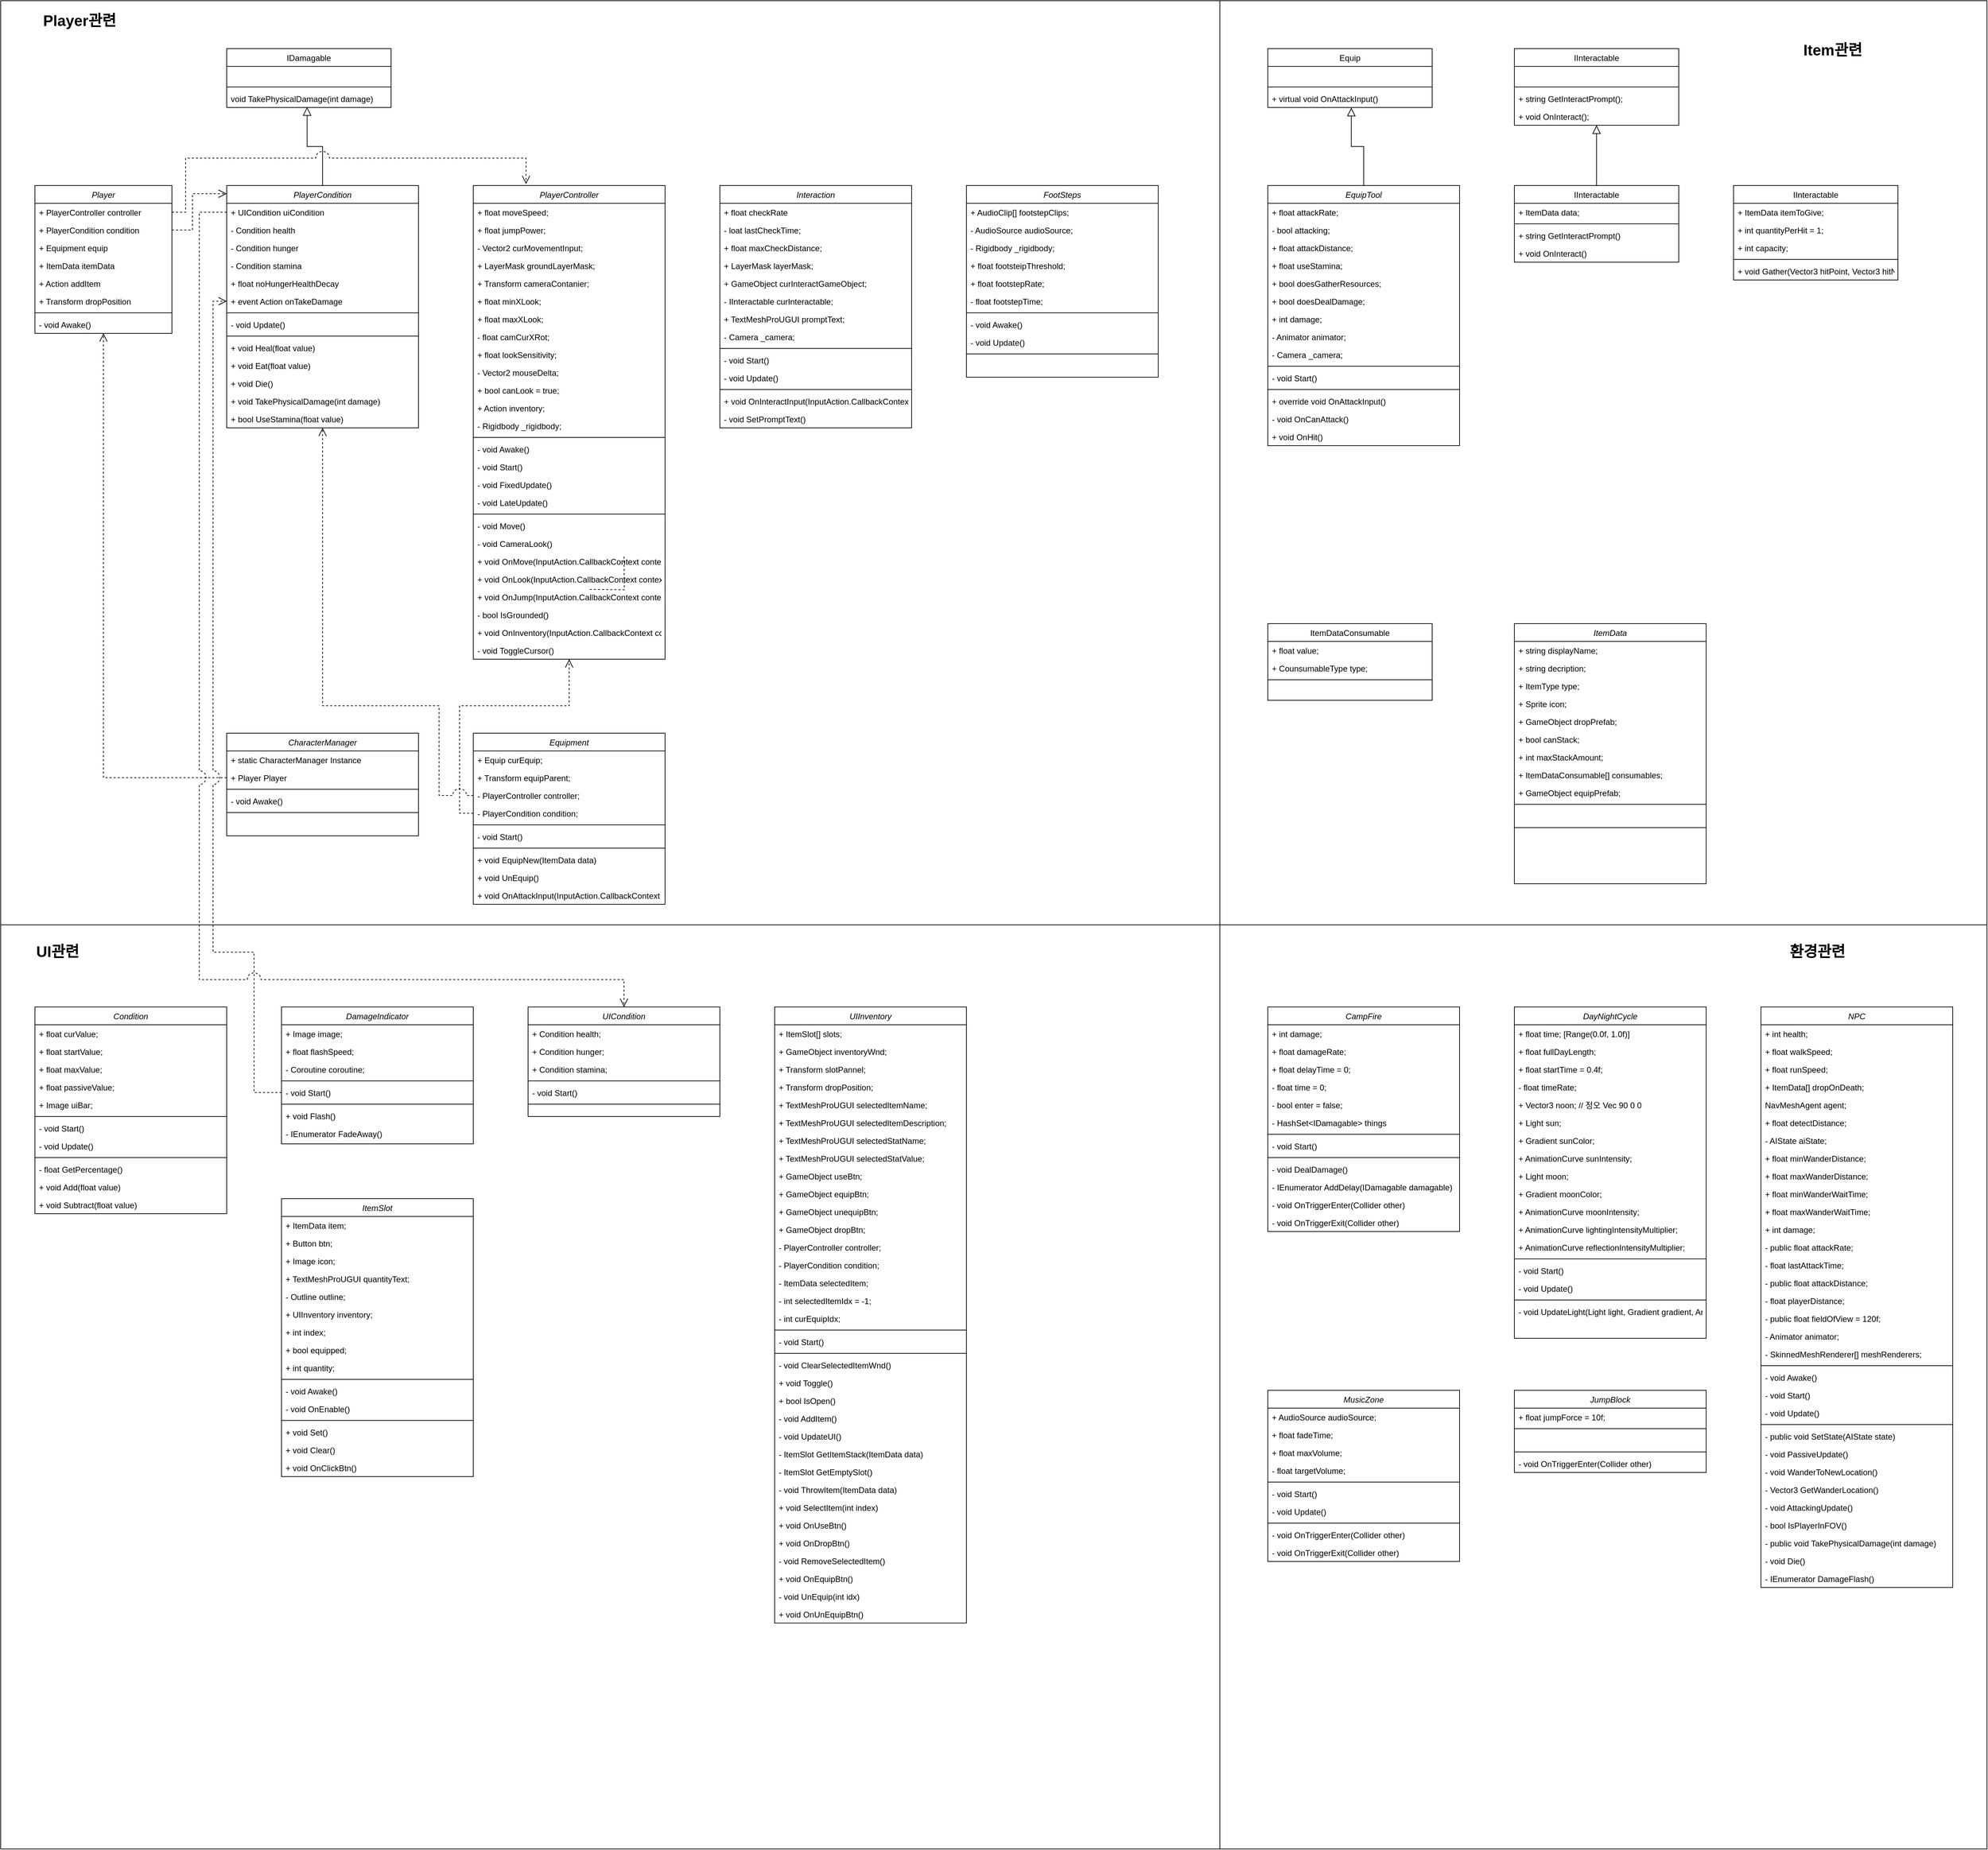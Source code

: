 <mxfile version="26.0.16">
  <diagram id="C5RBs43oDa-KdzZeNtuy" name="Page-1">
    <mxGraphModel dx="2108" dy="1196" grid="1" gridSize="10" guides="1" tooltips="1" connect="1" arrows="1" fold="1" page="1" pageScale="1" pageWidth="827" pageHeight="1169" math="0" shadow="0">
      <root>
        <mxCell id="WIyWlLk6GJQsqaUBKTNV-0" />
        <mxCell id="WIyWlLk6GJQsqaUBKTNV-1" parent="WIyWlLk6GJQsqaUBKTNV-0" />
        <mxCell id="Oq5GghOHbWDhTfEL8BB2-364" value="" style="rounded=0;whiteSpace=wrap;html=1;fontFamily=Helvetica;fontSize=11;fontColor=default;labelBackgroundColor=default;glass=0;fillColor=none;" parent="WIyWlLk6GJQsqaUBKTNV-1" vertex="1">
          <mxGeometry x="1810" y="1360" width="1120" height="1350" as="geometry" />
        </mxCell>
        <mxCell id="Oq5GghOHbWDhTfEL8BB2-341" value="" style="rounded=0;whiteSpace=wrap;html=1;fontFamily=Helvetica;fontSize=11;fontColor=default;labelBackgroundColor=default;glass=0;fillColor=none;" parent="WIyWlLk6GJQsqaUBKTNV-1" vertex="1">
          <mxGeometry x="30" y="1360" width="1780" height="1350" as="geometry" />
        </mxCell>
        <mxCell id="Oq5GghOHbWDhTfEL8BB2-339" value="" style="rounded=0;whiteSpace=wrap;html=1;fontFamily=Helvetica;fontSize=11;fontColor=default;labelBackgroundColor=default;glass=0;fillColor=none;" parent="WIyWlLk6GJQsqaUBKTNV-1" vertex="1">
          <mxGeometry x="1810" y="10" width="1120" height="1350" as="geometry" />
        </mxCell>
        <mxCell id="Oq5GghOHbWDhTfEL8BB2-337" value="" style="rounded=0;whiteSpace=wrap;html=1;fontFamily=Helvetica;fontSize=11;fontColor=default;labelBackgroundColor=default;glass=0;fillColor=none;" parent="WIyWlLk6GJQsqaUBKTNV-1" vertex="1">
          <mxGeometry x="30" y="10" width="1780" height="1350" as="geometry" />
        </mxCell>
        <mxCell id="Oq5GghOHbWDhTfEL8BB2-0" value="Player" style="swimlane;fontStyle=2;align=center;verticalAlign=top;childLayout=stackLayout;horizontal=1;startSize=26;horizontalStack=0;resizeParent=1;resizeLast=0;collapsible=1;marginBottom=0;rounded=0;shadow=0;strokeWidth=1;" parent="WIyWlLk6GJQsqaUBKTNV-1" vertex="1">
          <mxGeometry x="80" y="280" width="200" height="216" as="geometry">
            <mxRectangle x="230" y="140" width="160" height="26" as="alternateBounds" />
          </mxGeometry>
        </mxCell>
        <mxCell id="Oq5GghOHbWDhTfEL8BB2-1" value="+ PlayerController controller" style="text;align=left;verticalAlign=top;spacingLeft=4;spacingRight=4;overflow=hidden;rotatable=0;points=[[0,0.5],[1,0.5]];portConstraint=eastwest;" parent="Oq5GghOHbWDhTfEL8BB2-0" vertex="1">
          <mxGeometry y="26" width="200" height="26" as="geometry" />
        </mxCell>
        <mxCell id="Oq5GghOHbWDhTfEL8BB2-2" value="+ PlayerCondition condition" style="text;align=left;verticalAlign=top;spacingLeft=4;spacingRight=4;overflow=hidden;rotatable=0;points=[[0,0.5],[1,0.5]];portConstraint=eastwest;rounded=0;shadow=0;html=0;" parent="Oq5GghOHbWDhTfEL8BB2-0" vertex="1">
          <mxGeometry y="52" width="200" height="26" as="geometry" />
        </mxCell>
        <mxCell id="Oq5GghOHbWDhTfEL8BB2-3" value="+ Equipment equip" style="text;align=left;verticalAlign=top;spacingLeft=4;spacingRight=4;overflow=hidden;rotatable=0;points=[[0,0.5],[1,0.5]];portConstraint=eastwest;rounded=0;shadow=0;html=0;" parent="Oq5GghOHbWDhTfEL8BB2-0" vertex="1">
          <mxGeometry y="78" width="200" height="26" as="geometry" />
        </mxCell>
        <mxCell id="Oq5GghOHbWDhTfEL8BB2-6" value="+ ItemData itemData" style="text;align=left;verticalAlign=top;spacingLeft=4;spacingRight=4;overflow=hidden;rotatable=0;points=[[0,0.5],[1,0.5]];portConstraint=eastwest;rounded=0;shadow=0;html=0;" parent="Oq5GghOHbWDhTfEL8BB2-0" vertex="1">
          <mxGeometry y="104" width="200" height="26" as="geometry" />
        </mxCell>
        <mxCell id="Oq5GghOHbWDhTfEL8BB2-7" value="+ Action addItem" style="text;align=left;verticalAlign=top;spacingLeft=4;spacingRight=4;overflow=hidden;rotatable=0;points=[[0,0.5],[1,0.5]];portConstraint=eastwest;rounded=0;shadow=0;html=0;" parent="Oq5GghOHbWDhTfEL8BB2-0" vertex="1">
          <mxGeometry y="130" width="200" height="26" as="geometry" />
        </mxCell>
        <mxCell id="Oq5GghOHbWDhTfEL8BB2-8" value="+ Transform dropPosition" style="text;align=left;verticalAlign=top;spacingLeft=4;spacingRight=4;overflow=hidden;rotatable=0;points=[[0,0.5],[1,0.5]];portConstraint=eastwest;rounded=0;shadow=0;html=0;" parent="Oq5GghOHbWDhTfEL8BB2-0" vertex="1">
          <mxGeometry y="156" width="200" height="26" as="geometry" />
        </mxCell>
        <mxCell id="Oq5GghOHbWDhTfEL8BB2-4" value="" style="line;html=1;strokeWidth=1;align=left;verticalAlign=middle;spacingTop=-1;spacingLeft=3;spacingRight=3;rotatable=0;labelPosition=right;points=[];portConstraint=eastwest;" parent="Oq5GghOHbWDhTfEL8BB2-0" vertex="1">
          <mxGeometry y="182" width="200" height="8" as="geometry" />
        </mxCell>
        <mxCell id="Oq5GghOHbWDhTfEL8BB2-88" value="- void Awake()" style="text;align=left;verticalAlign=top;spacingLeft=4;spacingRight=4;overflow=hidden;rotatable=0;points=[[0,0.5],[1,0.5]];portConstraint=eastwest;rounded=0;shadow=0;html=0;" parent="Oq5GghOHbWDhTfEL8BB2-0" vertex="1">
          <mxGeometry y="190" width="200" height="26" as="geometry" />
        </mxCell>
        <mxCell id="Oq5GghOHbWDhTfEL8BB2-9" value="PlayerCondition" style="swimlane;fontStyle=2;align=center;verticalAlign=top;childLayout=stackLayout;horizontal=1;startSize=26;horizontalStack=0;resizeParent=1;resizeLast=0;collapsible=1;marginBottom=0;rounded=0;shadow=0;strokeWidth=1;" parent="WIyWlLk6GJQsqaUBKTNV-1" vertex="1">
          <mxGeometry x="360" y="280" width="280" height="354" as="geometry">
            <mxRectangle x="230" y="140" width="160" height="26" as="alternateBounds" />
          </mxGeometry>
        </mxCell>
        <mxCell id="Oq5GghOHbWDhTfEL8BB2-10" value="+ UICondition uiCondition" style="text;align=left;verticalAlign=top;spacingLeft=4;spacingRight=4;overflow=hidden;rotatable=0;points=[[0,0.5],[1,0.5]];portConstraint=eastwest;" parent="Oq5GghOHbWDhTfEL8BB2-9" vertex="1">
          <mxGeometry y="26" width="280" height="26" as="geometry" />
        </mxCell>
        <mxCell id="Oq5GghOHbWDhTfEL8BB2-11" value="- Condition health" style="text;align=left;verticalAlign=top;spacingLeft=4;spacingRight=4;overflow=hidden;rotatable=0;points=[[0,0.5],[1,0.5]];portConstraint=eastwest;rounded=0;shadow=0;html=0;" parent="Oq5GghOHbWDhTfEL8BB2-9" vertex="1">
          <mxGeometry y="52" width="280" height="26" as="geometry" />
        </mxCell>
        <mxCell id="Oq5GghOHbWDhTfEL8BB2-12" value="- Condition hunger" style="text;align=left;verticalAlign=top;spacingLeft=4;spacingRight=4;overflow=hidden;rotatable=0;points=[[0,0.5],[1,0.5]];portConstraint=eastwest;rounded=0;shadow=0;html=0;" parent="Oq5GghOHbWDhTfEL8BB2-9" vertex="1">
          <mxGeometry y="78" width="280" height="26" as="geometry" />
        </mxCell>
        <mxCell id="Oq5GghOHbWDhTfEL8BB2-13" value="- Condition stamina" style="text;align=left;verticalAlign=top;spacingLeft=4;spacingRight=4;overflow=hidden;rotatable=0;points=[[0,0.5],[1,0.5]];portConstraint=eastwest;rounded=0;shadow=0;html=0;" parent="Oq5GghOHbWDhTfEL8BB2-9" vertex="1">
          <mxGeometry y="104" width="280" height="26" as="geometry" />
        </mxCell>
        <mxCell id="Oq5GghOHbWDhTfEL8BB2-14" value="+ float noHungerHealthDecay" style="text;align=left;verticalAlign=top;spacingLeft=4;spacingRight=4;overflow=hidden;rotatable=0;points=[[0,0.5],[1,0.5]];portConstraint=eastwest;rounded=0;shadow=0;html=0;" parent="Oq5GghOHbWDhTfEL8BB2-9" vertex="1">
          <mxGeometry y="130" width="280" height="26" as="geometry" />
        </mxCell>
        <mxCell id="Oq5GghOHbWDhTfEL8BB2-15" value="+ event Action onTakeDamage" style="text;align=left;verticalAlign=top;spacingLeft=4;spacingRight=4;overflow=hidden;rotatable=0;points=[[0,0.5],[1,0.5]];portConstraint=eastwest;rounded=0;shadow=0;html=0;" parent="Oq5GghOHbWDhTfEL8BB2-9" vertex="1">
          <mxGeometry y="156" width="280" height="26" as="geometry" />
        </mxCell>
        <mxCell id="Oq5GghOHbWDhTfEL8BB2-16" value="" style="line;html=1;strokeWidth=1;align=left;verticalAlign=middle;spacingTop=-1;spacingLeft=3;spacingRight=3;rotatable=0;labelPosition=right;points=[];portConstraint=eastwest;" parent="Oq5GghOHbWDhTfEL8BB2-9" vertex="1">
          <mxGeometry y="182" width="280" height="8" as="geometry" />
        </mxCell>
        <mxCell id="Oq5GghOHbWDhTfEL8BB2-87" value="- void Update()" style="text;align=left;verticalAlign=top;spacingLeft=4;spacingRight=4;overflow=hidden;rotatable=0;points=[[0,0.5],[1,0.5]];portConstraint=eastwest;rounded=0;shadow=0;html=0;" parent="Oq5GghOHbWDhTfEL8BB2-9" vertex="1">
          <mxGeometry y="190" width="280" height="26" as="geometry" />
        </mxCell>
        <mxCell id="Oq5GghOHbWDhTfEL8BB2-89" value="" style="line;html=1;strokeWidth=1;align=left;verticalAlign=middle;spacingTop=-1;spacingLeft=3;spacingRight=3;rotatable=0;labelPosition=right;points=[];portConstraint=eastwest;" parent="Oq5GghOHbWDhTfEL8BB2-9" vertex="1">
          <mxGeometry y="216" width="280" height="8" as="geometry" />
        </mxCell>
        <mxCell id="Oq5GghOHbWDhTfEL8BB2-22" value="+ void Heal(float value)" style="text;align=left;verticalAlign=top;spacingLeft=4;spacingRight=4;overflow=hidden;rotatable=0;points=[[0,0.5],[1,0.5]];portConstraint=eastwest;rounded=0;shadow=0;html=0;" parent="Oq5GghOHbWDhTfEL8BB2-9" vertex="1">
          <mxGeometry y="224" width="280" height="26" as="geometry" />
        </mxCell>
        <mxCell id="Oq5GghOHbWDhTfEL8BB2-24" value="+ void Eat(float value)" style="text;align=left;verticalAlign=top;spacingLeft=4;spacingRight=4;overflow=hidden;rotatable=0;points=[[0,0.5],[1,0.5]];portConstraint=eastwest;rounded=0;shadow=0;html=0;" parent="Oq5GghOHbWDhTfEL8BB2-9" vertex="1">
          <mxGeometry y="250" width="280" height="26" as="geometry" />
        </mxCell>
        <mxCell id="Oq5GghOHbWDhTfEL8BB2-25" value="+ void Die()" style="text;align=left;verticalAlign=top;spacingLeft=4;spacingRight=4;overflow=hidden;rotatable=0;points=[[0,0.5],[1,0.5]];portConstraint=eastwest;rounded=0;shadow=0;html=0;" parent="Oq5GghOHbWDhTfEL8BB2-9" vertex="1">
          <mxGeometry y="276" width="280" height="26" as="geometry" />
        </mxCell>
        <mxCell id="Oq5GghOHbWDhTfEL8BB2-26" value="+ void TakePhysicalDamage(int damage)" style="text;align=left;verticalAlign=top;spacingLeft=4;spacingRight=4;overflow=hidden;rotatable=0;points=[[0,0.5],[1,0.5]];portConstraint=eastwest;rounded=0;shadow=0;html=0;" parent="Oq5GghOHbWDhTfEL8BB2-9" vertex="1">
          <mxGeometry y="302" width="280" height="26" as="geometry" />
        </mxCell>
        <mxCell id="Oq5GghOHbWDhTfEL8BB2-27" value="+ bool UseStamina(float value)" style="text;align=left;verticalAlign=top;spacingLeft=4;spacingRight=4;overflow=hidden;rotatable=0;points=[[0,0.5],[1,0.5]];portConstraint=eastwest;rounded=0;shadow=0;html=0;" parent="Oq5GghOHbWDhTfEL8BB2-9" vertex="1">
          <mxGeometry y="328" width="280" height="26" as="geometry" />
        </mxCell>
        <mxCell id="Oq5GghOHbWDhTfEL8BB2-17" value="IDamagable" style="swimlane;fontStyle=0;align=center;verticalAlign=top;childLayout=stackLayout;horizontal=1;startSize=26;horizontalStack=0;resizeParent=1;resizeLast=0;collapsible=1;marginBottom=0;rounded=0;shadow=0;strokeWidth=1;" parent="WIyWlLk6GJQsqaUBKTNV-1" vertex="1">
          <mxGeometry x="360" y="80" width="240" height="86" as="geometry">
            <mxRectangle x="340" y="380" width="170" height="26" as="alternateBounds" />
          </mxGeometry>
        </mxCell>
        <mxCell id="Oq5GghOHbWDhTfEL8BB2-23" value=" " style="text;align=left;verticalAlign=top;spacingLeft=4;spacingRight=4;overflow=hidden;rotatable=0;points=[[0,0.5],[1,0.5]];portConstraint=eastwest;rounded=0;shadow=0;html=0;" parent="Oq5GghOHbWDhTfEL8BB2-17" vertex="1">
          <mxGeometry y="26" width="240" height="26" as="geometry" />
        </mxCell>
        <mxCell id="Oq5GghOHbWDhTfEL8BB2-19" value="" style="line;html=1;strokeWidth=1;align=left;verticalAlign=middle;spacingTop=-1;spacingLeft=3;spacingRight=3;rotatable=0;labelPosition=right;points=[];portConstraint=eastwest;" parent="Oq5GghOHbWDhTfEL8BB2-17" vertex="1">
          <mxGeometry y="52" width="240" height="8" as="geometry" />
        </mxCell>
        <mxCell id="Oq5GghOHbWDhTfEL8BB2-18" value="void TakePhysicalDamage(int damage)" style="text;align=left;verticalAlign=top;spacingLeft=4;spacingRight=4;overflow=hidden;rotatable=0;points=[[0,0.5],[1,0.5]];portConstraint=eastwest;" parent="Oq5GghOHbWDhTfEL8BB2-17" vertex="1">
          <mxGeometry y="60" width="240" height="26" as="geometry" />
        </mxCell>
        <mxCell id="Oq5GghOHbWDhTfEL8BB2-28" value="PlayerController" style="swimlane;fontStyle=2;align=center;verticalAlign=top;childLayout=stackLayout;horizontal=1;startSize=26;horizontalStack=0;resizeParent=1;resizeLast=0;collapsible=1;marginBottom=0;rounded=0;shadow=0;strokeWidth=1;" parent="WIyWlLk6GJQsqaUBKTNV-1" vertex="1">
          <mxGeometry x="720" y="280" width="280" height="692" as="geometry">
            <mxRectangle x="230" y="140" width="160" height="26" as="alternateBounds" />
          </mxGeometry>
        </mxCell>
        <mxCell id="Oq5GghOHbWDhTfEL8BB2-29" value="+ float moveSpeed;" style="text;align=left;verticalAlign=top;spacingLeft=4;spacingRight=4;overflow=hidden;rotatable=0;points=[[0,0.5],[1,0.5]];portConstraint=eastwest;" parent="Oq5GghOHbWDhTfEL8BB2-28" vertex="1">
          <mxGeometry y="26" width="280" height="26" as="geometry" />
        </mxCell>
        <mxCell id="Oq5GghOHbWDhTfEL8BB2-30" value="+ float jumpPower;" style="text;align=left;verticalAlign=top;spacingLeft=4;spacingRight=4;overflow=hidden;rotatable=0;points=[[0,0.5],[1,0.5]];portConstraint=eastwest;rounded=0;shadow=0;html=0;" parent="Oq5GghOHbWDhTfEL8BB2-28" vertex="1">
          <mxGeometry y="52" width="280" height="26" as="geometry" />
        </mxCell>
        <mxCell id="Oq5GghOHbWDhTfEL8BB2-31" value="- Vector2 curMovementInput;" style="text;align=left;verticalAlign=top;spacingLeft=4;spacingRight=4;overflow=hidden;rotatable=0;points=[[0,0.5],[1,0.5]];portConstraint=eastwest;rounded=0;shadow=0;html=0;" parent="Oq5GghOHbWDhTfEL8BB2-28" vertex="1">
          <mxGeometry y="78" width="280" height="26" as="geometry" />
        </mxCell>
        <mxCell id="Oq5GghOHbWDhTfEL8BB2-32" value="+ LayerMask groundLayerMask;" style="text;align=left;verticalAlign=top;spacingLeft=4;spacingRight=4;overflow=hidden;rotatable=0;points=[[0,0.5],[1,0.5]];portConstraint=eastwest;rounded=0;shadow=0;html=0;" parent="Oq5GghOHbWDhTfEL8BB2-28" vertex="1">
          <mxGeometry y="104" width="280" height="26" as="geometry" />
        </mxCell>
        <mxCell id="Oq5GghOHbWDhTfEL8BB2-33" value="+ Transform cameraContanier;" style="text;align=left;verticalAlign=top;spacingLeft=4;spacingRight=4;overflow=hidden;rotatable=0;points=[[0,0.5],[1,0.5]];portConstraint=eastwest;rounded=0;shadow=0;html=0;" parent="Oq5GghOHbWDhTfEL8BB2-28" vertex="1">
          <mxGeometry y="130" width="280" height="26" as="geometry" />
        </mxCell>
        <mxCell id="Oq5GghOHbWDhTfEL8BB2-34" value="+ float minXLook;" style="text;align=left;verticalAlign=top;spacingLeft=4;spacingRight=4;overflow=hidden;rotatable=0;points=[[0,0.5],[1,0.5]];portConstraint=eastwest;rounded=0;shadow=0;html=0;" parent="Oq5GghOHbWDhTfEL8BB2-28" vertex="1">
          <mxGeometry y="156" width="280" height="26" as="geometry" />
        </mxCell>
        <mxCell id="Oq5GghOHbWDhTfEL8BB2-36" value="+ float maxXLook;" style="text;align=left;verticalAlign=top;spacingLeft=4;spacingRight=4;overflow=hidden;rotatable=0;points=[[0,0.5],[1,0.5]];portConstraint=eastwest;rounded=0;shadow=0;html=0;" parent="Oq5GghOHbWDhTfEL8BB2-28" vertex="1">
          <mxGeometry y="182" width="280" height="26" as="geometry" />
        </mxCell>
        <mxCell id="Oq5GghOHbWDhTfEL8BB2-37" value="- float camCurXRot;" style="text;align=left;verticalAlign=top;spacingLeft=4;spacingRight=4;overflow=hidden;rotatable=0;points=[[0,0.5],[1,0.5]];portConstraint=eastwest;rounded=0;shadow=0;html=0;" parent="Oq5GghOHbWDhTfEL8BB2-28" vertex="1">
          <mxGeometry y="208" width="280" height="26" as="geometry" />
        </mxCell>
        <mxCell id="Oq5GghOHbWDhTfEL8BB2-38" value="+ float lookSensitivity;" style="text;align=left;verticalAlign=top;spacingLeft=4;spacingRight=4;overflow=hidden;rotatable=0;points=[[0,0.5],[1,0.5]];portConstraint=eastwest;rounded=0;shadow=0;html=0;" parent="Oq5GghOHbWDhTfEL8BB2-28" vertex="1">
          <mxGeometry y="234" width="280" height="26" as="geometry" />
        </mxCell>
        <mxCell id="Oq5GghOHbWDhTfEL8BB2-39" value="- Vector2 mouseDelta;" style="text;align=left;verticalAlign=top;spacingLeft=4;spacingRight=4;overflow=hidden;rotatable=0;points=[[0,0.5],[1,0.5]];portConstraint=eastwest;rounded=0;shadow=0;html=0;" parent="Oq5GghOHbWDhTfEL8BB2-28" vertex="1">
          <mxGeometry y="260" width="280" height="26" as="geometry" />
        </mxCell>
        <mxCell id="Oq5GghOHbWDhTfEL8BB2-40" value="+ bool canLook = true;" style="text;align=left;verticalAlign=top;spacingLeft=4;spacingRight=4;overflow=hidden;rotatable=0;points=[[0,0.5],[1,0.5]];portConstraint=eastwest;rounded=0;shadow=0;html=0;" parent="Oq5GghOHbWDhTfEL8BB2-28" vertex="1">
          <mxGeometry y="286" width="280" height="26" as="geometry" />
        </mxCell>
        <mxCell id="Oq5GghOHbWDhTfEL8BB2-46" value="+ Action inventory;" style="text;align=left;verticalAlign=top;spacingLeft=4;spacingRight=4;overflow=hidden;rotatable=0;points=[[0,0.5],[1,0.5]];portConstraint=eastwest;rounded=0;shadow=0;html=0;" parent="Oq5GghOHbWDhTfEL8BB2-28" vertex="1">
          <mxGeometry y="312" width="280" height="26" as="geometry" />
        </mxCell>
        <mxCell id="Oq5GghOHbWDhTfEL8BB2-47" value="- Rigidbody _rigidbody;" style="text;align=left;verticalAlign=top;spacingLeft=4;spacingRight=4;overflow=hidden;rotatable=0;points=[[0,0.5],[1,0.5]];portConstraint=eastwest;rounded=0;shadow=0;html=0;" parent="Oq5GghOHbWDhTfEL8BB2-28" vertex="1">
          <mxGeometry y="338" width="280" height="26" as="geometry" />
        </mxCell>
        <mxCell id="Oq5GghOHbWDhTfEL8BB2-35" value="" style="line;html=1;strokeWidth=1;align=left;verticalAlign=middle;spacingTop=-1;spacingLeft=3;spacingRight=3;rotatable=0;labelPosition=right;points=[];portConstraint=eastwest;" parent="Oq5GghOHbWDhTfEL8BB2-28" vertex="1">
          <mxGeometry y="364" width="280" height="8" as="geometry" />
        </mxCell>
        <mxCell id="Oq5GghOHbWDhTfEL8BB2-85" value="- void Awake()" style="text;align=left;verticalAlign=top;spacingLeft=4;spacingRight=4;overflow=hidden;rotatable=0;points=[[0,0.5],[1,0.5]];portConstraint=eastwest;rounded=0;shadow=0;html=0;" parent="Oq5GghOHbWDhTfEL8BB2-28" vertex="1">
          <mxGeometry y="372" width="280" height="26" as="geometry" />
        </mxCell>
        <mxCell id="Oq5GghOHbWDhTfEL8BB2-86" value="- void Start()" style="text;align=left;verticalAlign=top;spacingLeft=4;spacingRight=4;overflow=hidden;rotatable=0;points=[[0,0.5],[1,0.5]];portConstraint=eastwest;rounded=0;shadow=0;html=0;" parent="Oq5GghOHbWDhTfEL8BB2-28" vertex="1">
          <mxGeometry y="398" width="280" height="26" as="geometry" />
        </mxCell>
        <mxCell id="Oq5GghOHbWDhTfEL8BB2-48" value="- void FixedUpdate()" style="text;align=left;verticalAlign=top;spacingLeft=4;spacingRight=4;overflow=hidden;rotatable=0;points=[[0,0.5],[1,0.5]];portConstraint=eastwest;rounded=0;shadow=0;html=0;" parent="Oq5GghOHbWDhTfEL8BB2-28" vertex="1">
          <mxGeometry y="424" width="280" height="26" as="geometry" />
        </mxCell>
        <mxCell id="Oq5GghOHbWDhTfEL8BB2-84" value="- void LateUpdate()" style="text;align=left;verticalAlign=top;spacingLeft=4;spacingRight=4;overflow=hidden;rotatable=0;points=[[0,0.5],[1,0.5]];portConstraint=eastwest;rounded=0;shadow=0;html=0;" parent="Oq5GghOHbWDhTfEL8BB2-28" vertex="1">
          <mxGeometry y="450" width="280" height="26" as="geometry" />
        </mxCell>
        <mxCell id="Oq5GghOHbWDhTfEL8BB2-90" value="" style="line;html=1;strokeWidth=1;align=left;verticalAlign=middle;spacingTop=-1;spacingLeft=3;spacingRight=3;rotatable=0;labelPosition=right;points=[];portConstraint=eastwest;" parent="Oq5GghOHbWDhTfEL8BB2-28" vertex="1">
          <mxGeometry y="476" width="280" height="8" as="geometry" />
        </mxCell>
        <mxCell id="Oq5GghOHbWDhTfEL8BB2-83" value="- void Move()" style="text;align=left;verticalAlign=top;spacingLeft=4;spacingRight=4;overflow=hidden;rotatable=0;points=[[0,0.5],[1,0.5]];portConstraint=eastwest;rounded=0;shadow=0;html=0;" parent="Oq5GghOHbWDhTfEL8BB2-28" vertex="1">
          <mxGeometry y="484" width="280" height="26" as="geometry" />
        </mxCell>
        <mxCell id="Oq5GghOHbWDhTfEL8BB2-49" value="- void CameraLook()" style="text;align=left;verticalAlign=top;spacingLeft=4;spacingRight=4;overflow=hidden;rotatable=0;points=[[0,0.5],[1,0.5]];portConstraint=eastwest;rounded=0;shadow=0;html=0;" parent="Oq5GghOHbWDhTfEL8BB2-28" vertex="1">
          <mxGeometry y="510" width="280" height="26" as="geometry" />
        </mxCell>
        <mxCell id="Oq5GghOHbWDhTfEL8BB2-50" value="+ void OnMove(InputAction.CallbackContext context)" style="text;align=left;verticalAlign=top;spacingLeft=4;spacingRight=4;overflow=hidden;rotatable=0;points=[[0,0.5],[1,0.5]];portConstraint=eastwest;rounded=0;shadow=0;html=0;" parent="Oq5GghOHbWDhTfEL8BB2-28" vertex="1">
          <mxGeometry y="536" width="280" height="26" as="geometry" />
        </mxCell>
        <mxCell id="Oq5GghOHbWDhTfEL8BB2-51" value="+ void OnLook(InputAction.CallbackContext context)" style="text;align=left;verticalAlign=top;spacingLeft=4;spacingRight=4;overflow=hidden;rotatable=0;points=[[0,0.5],[1,0.5]];portConstraint=eastwest;rounded=0;shadow=0;html=0;" parent="Oq5GghOHbWDhTfEL8BB2-28" vertex="1">
          <mxGeometry y="562" width="280" height="26" as="geometry" />
        </mxCell>
        <mxCell id="Oq5GghOHbWDhTfEL8BB2-52" value="+ void OnJump(InputAction.CallbackContext context)" style="text;align=left;verticalAlign=top;spacingLeft=4;spacingRight=4;overflow=hidden;rotatable=0;points=[[0,0.5],[1,0.5]];portConstraint=eastwest;rounded=0;shadow=0;html=0;" parent="Oq5GghOHbWDhTfEL8BB2-28" vertex="1">
          <mxGeometry y="588" width="280" height="26" as="geometry" />
        </mxCell>
        <mxCell id="Oq5GghOHbWDhTfEL8BB2-53" value="- bool IsGrounded()" style="text;align=left;verticalAlign=top;spacingLeft=4;spacingRight=4;overflow=hidden;rotatable=0;points=[[0,0.5],[1,0.5]];portConstraint=eastwest;rounded=0;shadow=0;html=0;" parent="Oq5GghOHbWDhTfEL8BB2-28" vertex="1">
          <mxGeometry y="614" width="280" height="26" as="geometry" />
        </mxCell>
        <mxCell id="Oq5GghOHbWDhTfEL8BB2-54" value="+ void OnInventory(InputAction.CallbackContext context)" style="text;align=left;verticalAlign=top;spacingLeft=4;spacingRight=4;overflow=hidden;rotatable=0;points=[[0,0.5],[1,0.5]];portConstraint=eastwest;rounded=0;shadow=0;html=0;" parent="Oq5GghOHbWDhTfEL8BB2-28" vertex="1">
          <mxGeometry y="640" width="280" height="26" as="geometry" />
        </mxCell>
        <mxCell id="Oq5GghOHbWDhTfEL8BB2-55" value="- void ToggleCursor()" style="text;align=left;verticalAlign=top;spacingLeft=4;spacingRight=4;overflow=hidden;rotatable=0;points=[[0,0.5],[1,0.5]];portConstraint=eastwest;rounded=0;shadow=0;html=0;" parent="Oq5GghOHbWDhTfEL8BB2-28" vertex="1">
          <mxGeometry y="666" width="280" height="26" as="geometry" />
        </mxCell>
        <mxCell id="Oq5GghOHbWDhTfEL8BB2-58" value="Interaction" style="swimlane;fontStyle=2;align=center;verticalAlign=top;childLayout=stackLayout;horizontal=1;startSize=26;horizontalStack=0;resizeParent=1;resizeLast=0;collapsible=1;marginBottom=0;rounded=0;shadow=0;strokeWidth=1;" parent="WIyWlLk6GJQsqaUBKTNV-1" vertex="1">
          <mxGeometry x="1080" y="280" width="280" height="354" as="geometry">
            <mxRectangle x="230" y="140" width="160" height="26" as="alternateBounds" />
          </mxGeometry>
        </mxCell>
        <mxCell id="Oq5GghOHbWDhTfEL8BB2-59" value="+ float checkRate" style="text;align=left;verticalAlign=top;spacingLeft=4;spacingRight=4;overflow=hidden;rotatable=0;points=[[0,0.5],[1,0.5]];portConstraint=eastwest;" parent="Oq5GghOHbWDhTfEL8BB2-58" vertex="1">
          <mxGeometry y="26" width="280" height="26" as="geometry" />
        </mxCell>
        <mxCell id="Oq5GghOHbWDhTfEL8BB2-60" value="- loat lastCheckTime;" style="text;align=left;verticalAlign=top;spacingLeft=4;spacingRight=4;overflow=hidden;rotatable=0;points=[[0,0.5],[1,0.5]];portConstraint=eastwest;rounded=0;shadow=0;html=0;" parent="Oq5GghOHbWDhTfEL8BB2-58" vertex="1">
          <mxGeometry y="52" width="280" height="26" as="geometry" />
        </mxCell>
        <mxCell id="Oq5GghOHbWDhTfEL8BB2-61" value="+ float maxCheckDistance;" style="text;align=left;verticalAlign=top;spacingLeft=4;spacingRight=4;overflow=hidden;rotatable=0;points=[[0,0.5],[1,0.5]];portConstraint=eastwest;rounded=0;shadow=0;html=0;" parent="Oq5GghOHbWDhTfEL8BB2-58" vertex="1">
          <mxGeometry y="78" width="280" height="26" as="geometry" />
        </mxCell>
        <mxCell id="Oq5GghOHbWDhTfEL8BB2-62" value="+ LayerMask layerMask;" style="text;align=left;verticalAlign=top;spacingLeft=4;spacingRight=4;overflow=hidden;rotatable=0;points=[[0,0.5],[1,0.5]];portConstraint=eastwest;rounded=0;shadow=0;html=0;" parent="Oq5GghOHbWDhTfEL8BB2-58" vertex="1">
          <mxGeometry y="104" width="280" height="26" as="geometry" />
        </mxCell>
        <mxCell id="Oq5GghOHbWDhTfEL8BB2-63" value="+ GameObject curInteractGameObject;" style="text;align=left;verticalAlign=top;spacingLeft=4;spacingRight=4;overflow=hidden;rotatable=0;points=[[0,0.5],[1,0.5]];portConstraint=eastwest;rounded=0;shadow=0;html=0;" parent="Oq5GghOHbWDhTfEL8BB2-58" vertex="1">
          <mxGeometry y="130" width="280" height="26" as="geometry" />
        </mxCell>
        <mxCell id="Oq5GghOHbWDhTfEL8BB2-64" value="- IInteractable curInteractable;" style="text;align=left;verticalAlign=top;spacingLeft=4;spacingRight=4;overflow=hidden;rotatable=0;points=[[0,0.5],[1,0.5]];portConstraint=eastwest;rounded=0;shadow=0;html=0;" parent="Oq5GghOHbWDhTfEL8BB2-58" vertex="1">
          <mxGeometry y="156" width="280" height="26" as="geometry" />
        </mxCell>
        <mxCell id="Oq5GghOHbWDhTfEL8BB2-65" value="+ TextMeshProUGUI promptText;" style="text;align=left;verticalAlign=top;spacingLeft=4;spacingRight=4;overflow=hidden;rotatable=0;points=[[0,0.5],[1,0.5]];portConstraint=eastwest;rounded=0;shadow=0;html=0;" parent="Oq5GghOHbWDhTfEL8BB2-58" vertex="1">
          <mxGeometry y="182" width="280" height="26" as="geometry" />
        </mxCell>
        <mxCell id="Oq5GghOHbWDhTfEL8BB2-66" value="- Camera _camera;" style="text;align=left;verticalAlign=top;spacingLeft=4;spacingRight=4;overflow=hidden;rotatable=0;points=[[0,0.5],[1,0.5]];portConstraint=eastwest;rounded=0;shadow=0;html=0;" parent="Oq5GghOHbWDhTfEL8BB2-58" vertex="1">
          <mxGeometry y="208" width="280" height="26" as="geometry" />
        </mxCell>
        <mxCell id="Oq5GghOHbWDhTfEL8BB2-72" value="" style="line;html=1;strokeWidth=1;align=left;verticalAlign=middle;spacingTop=-1;spacingLeft=3;spacingRight=3;rotatable=0;labelPosition=right;points=[];portConstraint=eastwest;" parent="Oq5GghOHbWDhTfEL8BB2-58" vertex="1">
          <mxGeometry y="234" width="280" height="8" as="geometry" />
        </mxCell>
        <mxCell id="Oq5GghOHbWDhTfEL8BB2-73" value="- void Start()" style="text;align=left;verticalAlign=top;spacingLeft=4;spacingRight=4;overflow=hidden;rotatable=0;points=[[0,0.5],[1,0.5]];portConstraint=eastwest;rounded=0;shadow=0;html=0;" parent="Oq5GghOHbWDhTfEL8BB2-58" vertex="1">
          <mxGeometry y="242" width="280" height="26" as="geometry" />
        </mxCell>
        <mxCell id="Oq5GghOHbWDhTfEL8BB2-81" value="- void Update()" style="text;align=left;verticalAlign=top;spacingLeft=4;spacingRight=4;overflow=hidden;rotatable=0;points=[[0,0.5],[1,0.5]];portConstraint=eastwest;rounded=0;shadow=0;html=0;" parent="Oq5GghOHbWDhTfEL8BB2-58" vertex="1">
          <mxGeometry y="268" width="280" height="26" as="geometry" />
        </mxCell>
        <mxCell id="Oq5GghOHbWDhTfEL8BB2-92" value="" style="line;html=1;strokeWidth=1;align=left;verticalAlign=middle;spacingTop=-1;spacingLeft=3;spacingRight=3;rotatable=0;labelPosition=right;points=[];portConstraint=eastwest;" parent="Oq5GghOHbWDhTfEL8BB2-58" vertex="1">
          <mxGeometry y="294" width="280" height="8" as="geometry" />
        </mxCell>
        <mxCell id="Oq5GghOHbWDhTfEL8BB2-74" value="+ void OnInteractInput(InputAction.CallbackContext context)" style="text;align=left;verticalAlign=top;spacingLeft=4;spacingRight=4;overflow=hidden;rotatable=0;points=[[0,0.5],[1,0.5]];portConstraint=eastwest;rounded=0;shadow=0;html=0;" parent="Oq5GghOHbWDhTfEL8BB2-58" vertex="1">
          <mxGeometry y="302" width="280" height="26" as="geometry" />
        </mxCell>
        <mxCell id="Oq5GghOHbWDhTfEL8BB2-82" value="- void SetPromptText()" style="text;align=left;verticalAlign=top;spacingLeft=4;spacingRight=4;overflow=hidden;rotatable=0;points=[[0,0.5],[1,0.5]];portConstraint=eastwest;rounded=0;shadow=0;html=0;" parent="Oq5GghOHbWDhTfEL8BB2-58" vertex="1">
          <mxGeometry y="328" width="280" height="26" as="geometry" />
        </mxCell>
        <mxCell id="Oq5GghOHbWDhTfEL8BB2-93" value="FootSteps" style="swimlane;fontStyle=2;align=center;verticalAlign=top;childLayout=stackLayout;horizontal=1;startSize=26;horizontalStack=0;resizeParent=1;resizeLast=0;collapsible=1;marginBottom=0;rounded=0;shadow=0;strokeWidth=1;" parent="WIyWlLk6GJQsqaUBKTNV-1" vertex="1">
          <mxGeometry x="1440" y="280" width="280" height="280" as="geometry">
            <mxRectangle x="230" y="140" width="160" height="26" as="alternateBounds" />
          </mxGeometry>
        </mxCell>
        <mxCell id="Oq5GghOHbWDhTfEL8BB2-94" value="+ AudioClip[] footstepClips;" style="text;align=left;verticalAlign=top;spacingLeft=4;spacingRight=4;overflow=hidden;rotatable=0;points=[[0,0.5],[1,0.5]];portConstraint=eastwest;" parent="Oq5GghOHbWDhTfEL8BB2-93" vertex="1">
          <mxGeometry y="26" width="280" height="26" as="geometry" />
        </mxCell>
        <mxCell id="Oq5GghOHbWDhTfEL8BB2-95" value="- AudioSource audioSource;" style="text;align=left;verticalAlign=top;spacingLeft=4;spacingRight=4;overflow=hidden;rotatable=0;points=[[0,0.5],[1,0.5]];portConstraint=eastwest;rounded=0;shadow=0;html=0;" parent="Oq5GghOHbWDhTfEL8BB2-93" vertex="1">
          <mxGeometry y="52" width="280" height="26" as="geometry" />
        </mxCell>
        <mxCell id="Oq5GghOHbWDhTfEL8BB2-96" value="- Rigidbody _rigidbody;" style="text;align=left;verticalAlign=top;spacingLeft=4;spacingRight=4;overflow=hidden;rotatable=0;points=[[0,0.5],[1,0.5]];portConstraint=eastwest;rounded=0;shadow=0;html=0;" parent="Oq5GghOHbWDhTfEL8BB2-93" vertex="1">
          <mxGeometry y="78" width="280" height="26" as="geometry" />
        </mxCell>
        <mxCell id="Oq5GghOHbWDhTfEL8BB2-97" value="+ float footsteipThreshold;" style="text;align=left;verticalAlign=top;spacingLeft=4;spacingRight=4;overflow=hidden;rotatable=0;points=[[0,0.5],[1,0.5]];portConstraint=eastwest;rounded=0;shadow=0;html=0;" parent="Oq5GghOHbWDhTfEL8BB2-93" vertex="1">
          <mxGeometry y="104" width="280" height="26" as="geometry" />
        </mxCell>
        <mxCell id="Oq5GghOHbWDhTfEL8BB2-98" value="+ float footstepRate;" style="text;align=left;verticalAlign=top;spacingLeft=4;spacingRight=4;overflow=hidden;rotatable=0;points=[[0,0.5],[1,0.5]];portConstraint=eastwest;rounded=0;shadow=0;html=0;" parent="Oq5GghOHbWDhTfEL8BB2-93" vertex="1">
          <mxGeometry y="130" width="280" height="26" as="geometry" />
        </mxCell>
        <mxCell id="Oq5GghOHbWDhTfEL8BB2-99" value="- float footstepTime;" style="text;align=left;verticalAlign=top;spacingLeft=4;spacingRight=4;overflow=hidden;rotatable=0;points=[[0,0.5],[1,0.5]];portConstraint=eastwest;rounded=0;shadow=0;html=0;" parent="Oq5GghOHbWDhTfEL8BB2-93" vertex="1">
          <mxGeometry y="156" width="280" height="26" as="geometry" />
        </mxCell>
        <mxCell id="Oq5GghOHbWDhTfEL8BB2-102" value="" style="line;html=1;strokeWidth=1;align=left;verticalAlign=middle;spacingTop=-1;spacingLeft=3;spacingRight=3;rotatable=0;labelPosition=right;points=[];portConstraint=eastwest;" parent="Oq5GghOHbWDhTfEL8BB2-93" vertex="1">
          <mxGeometry y="182" width="280" height="8" as="geometry" />
        </mxCell>
        <mxCell id="Oq5GghOHbWDhTfEL8BB2-103" value="- void Awake()" style="text;align=left;verticalAlign=top;spacingLeft=4;spacingRight=4;overflow=hidden;rotatable=0;points=[[0,0.5],[1,0.5]];portConstraint=eastwest;rounded=0;shadow=0;html=0;" parent="Oq5GghOHbWDhTfEL8BB2-93" vertex="1">
          <mxGeometry y="190" width="280" height="26" as="geometry" />
        </mxCell>
        <mxCell id="Oq5GghOHbWDhTfEL8BB2-104" value="- void Update()" style="text;align=left;verticalAlign=top;spacingLeft=4;spacingRight=4;overflow=hidden;rotatable=0;points=[[0,0.5],[1,0.5]];portConstraint=eastwest;rounded=0;shadow=0;html=0;" parent="Oq5GghOHbWDhTfEL8BB2-93" vertex="1">
          <mxGeometry y="216" width="280" height="26" as="geometry" />
        </mxCell>
        <mxCell id="Oq5GghOHbWDhTfEL8BB2-105" value="" style="line;html=1;strokeWidth=1;align=left;verticalAlign=middle;spacingTop=-1;spacingLeft=3;spacingRight=3;rotatable=0;labelPosition=right;points=[];portConstraint=eastwest;" parent="Oq5GghOHbWDhTfEL8BB2-93" vertex="1">
          <mxGeometry y="242" width="280" height="8" as="geometry" />
        </mxCell>
        <mxCell id="Oq5GghOHbWDhTfEL8BB2-119" style="edgeStyle=orthogonalEdgeStyle;shape=connector;curved=0;rounded=0;orthogonalLoop=1;jettySize=auto;html=1;entryX=0.489;entryY=0.979;entryDx=0;entryDy=0;entryPerimeter=0;shadow=0;strokeColor=default;strokeWidth=1;align=center;verticalAlign=middle;fontFamily=Helvetica;fontSize=11;fontColor=default;labelBackgroundColor=default;elbow=vertical;endArrow=block;endFill=0;endSize=10;" parent="WIyWlLk6GJQsqaUBKTNV-1" source="Oq5GghOHbWDhTfEL8BB2-9" target="Oq5GghOHbWDhTfEL8BB2-18" edge="1">
          <mxGeometry relative="1" as="geometry" />
        </mxCell>
        <mxCell id="Oq5GghOHbWDhTfEL8BB2-120" value="Equipment" style="swimlane;fontStyle=2;align=center;verticalAlign=top;childLayout=stackLayout;horizontal=1;startSize=26;horizontalStack=0;resizeParent=1;resizeLast=0;collapsible=1;marginBottom=0;rounded=0;shadow=0;strokeWidth=1;" parent="WIyWlLk6GJQsqaUBKTNV-1" vertex="1">
          <mxGeometry x="720" y="1080" width="280" height="250" as="geometry">
            <mxRectangle x="230" y="140" width="160" height="26" as="alternateBounds" />
          </mxGeometry>
        </mxCell>
        <mxCell id="Oq5GghOHbWDhTfEL8BB2-121" value="+ Equip curEquip;" style="text;align=left;verticalAlign=top;spacingLeft=4;spacingRight=4;overflow=hidden;rotatable=0;points=[[0,0.5],[1,0.5]];portConstraint=eastwest;" parent="Oq5GghOHbWDhTfEL8BB2-120" vertex="1">
          <mxGeometry y="26" width="280" height="26" as="geometry" />
        </mxCell>
        <mxCell id="Oq5GghOHbWDhTfEL8BB2-122" value="+ Transform equipParent;" style="text;align=left;verticalAlign=top;spacingLeft=4;spacingRight=4;overflow=hidden;rotatable=0;points=[[0,0.5],[1,0.5]];portConstraint=eastwest;rounded=0;shadow=0;html=0;" parent="Oq5GghOHbWDhTfEL8BB2-120" vertex="1">
          <mxGeometry y="52" width="280" height="26" as="geometry" />
        </mxCell>
        <mxCell id="Oq5GghOHbWDhTfEL8BB2-123" value="- PlayerController controller;" style="text;align=left;verticalAlign=top;spacingLeft=4;spacingRight=4;overflow=hidden;rotatable=0;points=[[0,0.5],[1,0.5]];portConstraint=eastwest;rounded=0;shadow=0;html=0;" parent="Oq5GghOHbWDhTfEL8BB2-120" vertex="1">
          <mxGeometry y="78" width="280" height="26" as="geometry" />
        </mxCell>
        <mxCell id="Oq5GghOHbWDhTfEL8BB2-124" value="- PlayerCondition condition;" style="text;align=left;verticalAlign=top;spacingLeft=4;spacingRight=4;overflow=hidden;rotatable=0;points=[[0,0.5],[1,0.5]];portConstraint=eastwest;rounded=0;shadow=0;html=0;" parent="Oq5GghOHbWDhTfEL8BB2-120" vertex="1">
          <mxGeometry y="104" width="280" height="26" as="geometry" />
        </mxCell>
        <mxCell id="Oq5GghOHbWDhTfEL8BB2-129" value="" style="line;html=1;strokeWidth=1;align=left;verticalAlign=middle;spacingTop=-1;spacingLeft=3;spacingRight=3;rotatable=0;labelPosition=right;points=[];portConstraint=eastwest;" parent="Oq5GghOHbWDhTfEL8BB2-120" vertex="1">
          <mxGeometry y="130" width="280" height="8" as="geometry" />
        </mxCell>
        <mxCell id="Oq5GghOHbWDhTfEL8BB2-130" value="- void Start()" style="text;align=left;verticalAlign=top;spacingLeft=4;spacingRight=4;overflow=hidden;rotatable=0;points=[[0,0.5],[1,0.5]];portConstraint=eastwest;rounded=0;shadow=0;html=0;" parent="Oq5GghOHbWDhTfEL8BB2-120" vertex="1">
          <mxGeometry y="138" width="280" height="26" as="geometry" />
        </mxCell>
        <mxCell id="Oq5GghOHbWDhTfEL8BB2-132" value="" style="line;html=1;strokeWidth=1;align=left;verticalAlign=middle;spacingTop=-1;spacingLeft=3;spacingRight=3;rotatable=0;labelPosition=right;points=[];portConstraint=eastwest;" parent="Oq5GghOHbWDhTfEL8BB2-120" vertex="1">
          <mxGeometry y="164" width="280" height="8" as="geometry" />
        </mxCell>
        <mxCell id="Oq5GghOHbWDhTfEL8BB2-131" value="+ void EquipNew(ItemData data)" style="text;align=left;verticalAlign=top;spacingLeft=4;spacingRight=4;overflow=hidden;rotatable=0;points=[[0,0.5],[1,0.5]];portConstraint=eastwest;rounded=0;shadow=0;html=0;" parent="Oq5GghOHbWDhTfEL8BB2-120" vertex="1">
          <mxGeometry y="172" width="280" height="26" as="geometry" />
        </mxCell>
        <mxCell id="Oq5GghOHbWDhTfEL8BB2-133" value="+ void UnEquip()" style="text;align=left;verticalAlign=top;spacingLeft=4;spacingRight=4;overflow=hidden;rotatable=0;points=[[0,0.5],[1,0.5]];portConstraint=eastwest;rounded=0;shadow=0;html=0;" parent="Oq5GghOHbWDhTfEL8BB2-120" vertex="1">
          <mxGeometry y="198" width="280" height="26" as="geometry" />
        </mxCell>
        <mxCell id="Oq5GghOHbWDhTfEL8BB2-134" value="+ void OnAttackInput(InputAction.CallbackContext context)" style="text;align=left;verticalAlign=top;spacingLeft=4;spacingRight=4;overflow=hidden;rotatable=0;points=[[0,0.5],[1,0.5]];portConstraint=eastwest;rounded=0;shadow=0;html=0;" parent="Oq5GghOHbWDhTfEL8BB2-120" vertex="1">
          <mxGeometry y="224" width="280" height="26" as="geometry" />
        </mxCell>
        <mxCell id="Oq5GghOHbWDhTfEL8BB2-135" value="CharacterManager" style="swimlane;fontStyle=2;align=center;verticalAlign=top;childLayout=stackLayout;horizontal=1;startSize=26;horizontalStack=0;resizeParent=1;resizeLast=0;collapsible=1;marginBottom=0;rounded=0;shadow=0;strokeWidth=1;" parent="WIyWlLk6GJQsqaUBKTNV-1" vertex="1">
          <mxGeometry x="360" y="1080" width="280" height="150" as="geometry">
            <mxRectangle x="230" y="140" width="160" height="26" as="alternateBounds" />
          </mxGeometry>
        </mxCell>
        <mxCell id="Oq5GghOHbWDhTfEL8BB2-136" value="+ static CharacterManager Instance" style="text;align=left;verticalAlign=top;spacingLeft=4;spacingRight=4;overflow=hidden;rotatable=0;points=[[0,0.5],[1,0.5]];portConstraint=eastwest;" parent="Oq5GghOHbWDhTfEL8BB2-135" vertex="1">
          <mxGeometry y="26" width="280" height="26" as="geometry" />
        </mxCell>
        <mxCell id="Oq5GghOHbWDhTfEL8BB2-137" value="+ Player Player" style="text;align=left;verticalAlign=top;spacingLeft=4;spacingRight=4;overflow=hidden;rotatable=0;points=[[0,0.5],[1,0.5]];portConstraint=eastwest;rounded=0;shadow=0;html=0;" parent="Oq5GghOHbWDhTfEL8BB2-135" vertex="1">
          <mxGeometry y="52" width="280" height="26" as="geometry" />
        </mxCell>
        <mxCell id="Oq5GghOHbWDhTfEL8BB2-140" value="" style="line;html=1;strokeWidth=1;align=left;verticalAlign=middle;spacingTop=-1;spacingLeft=3;spacingRight=3;rotatable=0;labelPosition=right;points=[];portConstraint=eastwest;" parent="Oq5GghOHbWDhTfEL8BB2-135" vertex="1">
          <mxGeometry y="78" width="280" height="8" as="geometry" />
        </mxCell>
        <mxCell id="Oq5GghOHbWDhTfEL8BB2-141" value="- void Awake()" style="text;align=left;verticalAlign=top;spacingLeft=4;spacingRight=4;overflow=hidden;rotatable=0;points=[[0,0.5],[1,0.5]];portConstraint=eastwest;rounded=0;shadow=0;html=0;" parent="Oq5GghOHbWDhTfEL8BB2-135" vertex="1">
          <mxGeometry y="86" width="280" height="26" as="geometry" />
        </mxCell>
        <mxCell id="Oq5GghOHbWDhTfEL8BB2-142" value="" style="line;html=1;strokeWidth=1;align=left;verticalAlign=middle;spacingTop=-1;spacingLeft=3;spacingRight=3;rotatable=0;labelPosition=right;points=[];portConstraint=eastwest;" parent="Oq5GghOHbWDhTfEL8BB2-135" vertex="1">
          <mxGeometry y="112" width="280" height="8" as="geometry" />
        </mxCell>
        <mxCell id="Oq5GghOHbWDhTfEL8BB2-147" style="edgeStyle=orthogonalEdgeStyle;shape=connector;curved=0;rounded=0;orthogonalLoop=1;jettySize=auto;html=1;exitX=0;exitY=0.5;exitDx=0;exitDy=0;shadow=0;strokeColor=default;strokeWidth=1;align=center;verticalAlign=middle;fontFamily=Helvetica;fontSize=11;fontColor=default;labelBackgroundColor=default;elbow=vertical;endArrow=open;endFill=0;endSize=10;dashed=1;" parent="WIyWlLk6GJQsqaUBKTNV-1" source="Oq5GghOHbWDhTfEL8BB2-137" target="Oq5GghOHbWDhTfEL8BB2-0" edge="1">
          <mxGeometry relative="1" as="geometry" />
        </mxCell>
        <mxCell id="Oq5GghOHbWDhTfEL8BB2-149" style="edgeStyle=orthogonalEdgeStyle;shape=connector;curved=0;rounded=0;orthogonalLoop=1;jettySize=auto;html=1;shadow=0;strokeColor=default;strokeWidth=1;align=center;verticalAlign=middle;fontFamily=Helvetica;fontSize=11;fontColor=default;labelBackgroundColor=default;elbow=vertical;endArrow=open;endFill=0;endSize=10;dashed=1;" parent="WIyWlLk6GJQsqaUBKTNV-1" source="Oq5GghOHbWDhTfEL8BB2-124" target="Oq5GghOHbWDhTfEL8BB2-28" edge="1">
          <mxGeometry relative="1" as="geometry">
            <Array as="points">
              <mxPoint x="700" y="1197" />
              <mxPoint x="700" y="1040" />
              <mxPoint x="860" y="1040" />
            </Array>
          </mxGeometry>
        </mxCell>
        <mxCell id="Oq5GghOHbWDhTfEL8BB2-150" value="Condition" style="swimlane;fontStyle=2;align=center;verticalAlign=top;childLayout=stackLayout;horizontal=1;startSize=26;horizontalStack=0;resizeParent=1;resizeLast=0;collapsible=1;marginBottom=0;rounded=0;shadow=0;strokeWidth=1;" parent="WIyWlLk6GJQsqaUBKTNV-1" vertex="1">
          <mxGeometry x="80" y="1480" width="280" height="302" as="geometry">
            <mxRectangle x="230" y="140" width="160" height="26" as="alternateBounds" />
          </mxGeometry>
        </mxCell>
        <mxCell id="Oq5GghOHbWDhTfEL8BB2-151" value="+ float curValue;" style="text;align=left;verticalAlign=top;spacingLeft=4;spacingRight=4;overflow=hidden;rotatable=0;points=[[0,0.5],[1,0.5]];portConstraint=eastwest;" parent="Oq5GghOHbWDhTfEL8BB2-150" vertex="1">
          <mxGeometry y="26" width="280" height="26" as="geometry" />
        </mxCell>
        <mxCell id="Oq5GghOHbWDhTfEL8BB2-152" value="+ float startValue;" style="text;align=left;verticalAlign=top;spacingLeft=4;spacingRight=4;overflow=hidden;rotatable=0;points=[[0,0.5],[1,0.5]];portConstraint=eastwest;rounded=0;shadow=0;html=0;" parent="Oq5GghOHbWDhTfEL8BB2-150" vertex="1">
          <mxGeometry y="52" width="280" height="26" as="geometry" />
        </mxCell>
        <mxCell id="Oq5GghOHbWDhTfEL8BB2-153" value="+ float maxValue;" style="text;align=left;verticalAlign=top;spacingLeft=4;spacingRight=4;overflow=hidden;rotatable=0;points=[[0,0.5],[1,0.5]];portConstraint=eastwest;rounded=0;shadow=0;html=0;" parent="Oq5GghOHbWDhTfEL8BB2-150" vertex="1">
          <mxGeometry y="78" width="280" height="26" as="geometry" />
        </mxCell>
        <mxCell id="Oq5GghOHbWDhTfEL8BB2-154" value="+ float passiveValue;" style="text;align=left;verticalAlign=top;spacingLeft=4;spacingRight=4;overflow=hidden;rotatable=0;points=[[0,0.5],[1,0.5]];portConstraint=eastwest;rounded=0;shadow=0;html=0;" parent="Oq5GghOHbWDhTfEL8BB2-150" vertex="1">
          <mxGeometry y="104" width="280" height="26" as="geometry" />
        </mxCell>
        <mxCell id="Oq5GghOHbWDhTfEL8BB2-155" value="+ Image uiBar;" style="text;align=left;verticalAlign=top;spacingLeft=4;spacingRight=4;overflow=hidden;rotatable=0;points=[[0,0.5],[1,0.5]];portConstraint=eastwest;rounded=0;shadow=0;html=0;" parent="Oq5GghOHbWDhTfEL8BB2-150" vertex="1">
          <mxGeometry y="130" width="280" height="26" as="geometry" />
        </mxCell>
        <mxCell id="Oq5GghOHbWDhTfEL8BB2-157" value="" style="line;html=1;strokeWidth=1;align=left;verticalAlign=middle;spacingTop=-1;spacingLeft=3;spacingRight=3;rotatable=0;labelPosition=right;points=[];portConstraint=eastwest;" parent="Oq5GghOHbWDhTfEL8BB2-150" vertex="1">
          <mxGeometry y="156" width="280" height="8" as="geometry" />
        </mxCell>
        <mxCell id="Oq5GghOHbWDhTfEL8BB2-158" value="- void Start()" style="text;align=left;verticalAlign=top;spacingLeft=4;spacingRight=4;overflow=hidden;rotatable=0;points=[[0,0.5],[1,0.5]];portConstraint=eastwest;rounded=0;shadow=0;html=0;" parent="Oq5GghOHbWDhTfEL8BB2-150" vertex="1">
          <mxGeometry y="164" width="280" height="26" as="geometry" />
        </mxCell>
        <mxCell id="Oq5GghOHbWDhTfEL8BB2-160" value="- void Update()" style="text;align=left;verticalAlign=top;spacingLeft=4;spacingRight=4;overflow=hidden;rotatable=0;points=[[0,0.5],[1,0.5]];portConstraint=eastwest;rounded=0;shadow=0;html=0;" parent="Oq5GghOHbWDhTfEL8BB2-150" vertex="1">
          <mxGeometry y="190" width="280" height="26" as="geometry" />
        </mxCell>
        <mxCell id="Oq5GghOHbWDhTfEL8BB2-159" value="" style="line;html=1;strokeWidth=1;align=left;verticalAlign=middle;spacingTop=-1;spacingLeft=3;spacingRight=3;rotatable=0;labelPosition=right;points=[];portConstraint=eastwest;" parent="Oq5GghOHbWDhTfEL8BB2-150" vertex="1">
          <mxGeometry y="216" width="280" height="8" as="geometry" />
        </mxCell>
        <mxCell id="Oq5GghOHbWDhTfEL8BB2-161" value="- float GetPercentage()" style="text;align=left;verticalAlign=top;spacingLeft=4;spacingRight=4;overflow=hidden;rotatable=0;points=[[0,0.5],[1,0.5]];portConstraint=eastwest;rounded=0;shadow=0;html=0;" parent="Oq5GghOHbWDhTfEL8BB2-150" vertex="1">
          <mxGeometry y="224" width="280" height="26" as="geometry" />
        </mxCell>
        <mxCell id="Oq5GghOHbWDhTfEL8BB2-162" value="+ void Add(float value)" style="text;align=left;verticalAlign=top;spacingLeft=4;spacingRight=4;overflow=hidden;rotatable=0;points=[[0,0.5],[1,0.5]];portConstraint=eastwest;rounded=0;shadow=0;html=0;" parent="Oq5GghOHbWDhTfEL8BB2-150" vertex="1">
          <mxGeometry y="250" width="280" height="26" as="geometry" />
        </mxCell>
        <mxCell id="Oq5GghOHbWDhTfEL8BB2-163" value="+ void Subtract(float value)" style="text;align=left;verticalAlign=top;spacingLeft=4;spacingRight=4;overflow=hidden;rotatable=0;points=[[0,0.5],[1,0.5]];portConstraint=eastwest;rounded=0;shadow=0;html=0;" parent="Oq5GghOHbWDhTfEL8BB2-150" vertex="1">
          <mxGeometry y="276" width="280" height="26" as="geometry" />
        </mxCell>
        <mxCell id="Oq5GghOHbWDhTfEL8BB2-148" style="edgeStyle=orthogonalEdgeStyle;shape=connector;curved=0;rounded=0;orthogonalLoop=1;jettySize=auto;html=1;shadow=0;strokeColor=default;strokeWidth=1;align=center;verticalAlign=middle;fontFamily=Helvetica;fontSize=11;fontColor=default;labelBackgroundColor=default;elbow=vertical;endArrow=open;endFill=0;endSize=10;dashed=1;jumpStyle=arc;jumpSize=20;" parent="WIyWlLk6GJQsqaUBKTNV-1" source="Oq5GghOHbWDhTfEL8BB2-123" target="Oq5GghOHbWDhTfEL8BB2-9" edge="1">
          <mxGeometry relative="1" as="geometry">
            <Array as="points">
              <mxPoint x="670" y="1171" />
              <mxPoint x="670" y="1040" />
              <mxPoint x="500" y="1040" />
            </Array>
          </mxGeometry>
        </mxCell>
        <mxCell id="Oq5GghOHbWDhTfEL8BB2-169" value="DamageIndicator" style="swimlane;fontStyle=2;align=center;verticalAlign=top;childLayout=stackLayout;horizontal=1;startSize=26;horizontalStack=0;resizeParent=1;resizeLast=0;collapsible=1;marginBottom=0;rounded=0;shadow=0;strokeWidth=1;" parent="WIyWlLk6GJQsqaUBKTNV-1" vertex="1">
          <mxGeometry x="440" y="1480" width="280" height="200" as="geometry">
            <mxRectangle x="230" y="140" width="160" height="26" as="alternateBounds" />
          </mxGeometry>
        </mxCell>
        <mxCell id="Oq5GghOHbWDhTfEL8BB2-170" value="+ Image image;" style="text;align=left;verticalAlign=top;spacingLeft=4;spacingRight=4;overflow=hidden;rotatable=0;points=[[0,0.5],[1,0.5]];portConstraint=eastwest;" parent="Oq5GghOHbWDhTfEL8BB2-169" vertex="1">
          <mxGeometry y="26" width="280" height="26" as="geometry" />
        </mxCell>
        <mxCell id="Oq5GghOHbWDhTfEL8BB2-171" value="+ float flashSpeed;" style="text;align=left;verticalAlign=top;spacingLeft=4;spacingRight=4;overflow=hidden;rotatable=0;points=[[0,0.5],[1,0.5]];portConstraint=eastwest;rounded=0;shadow=0;html=0;" parent="Oq5GghOHbWDhTfEL8BB2-169" vertex="1">
          <mxGeometry y="52" width="280" height="26" as="geometry" />
        </mxCell>
        <mxCell id="Oq5GghOHbWDhTfEL8BB2-172" value="- Coroutine coroutine;" style="text;align=left;verticalAlign=top;spacingLeft=4;spacingRight=4;overflow=hidden;rotatable=0;points=[[0,0.5],[1,0.5]];portConstraint=eastwest;rounded=0;shadow=0;html=0;" parent="Oq5GghOHbWDhTfEL8BB2-169" vertex="1">
          <mxGeometry y="78" width="280" height="26" as="geometry" />
        </mxCell>
        <mxCell id="Oq5GghOHbWDhTfEL8BB2-175" value="" style="line;html=1;strokeWidth=1;align=left;verticalAlign=middle;spacingTop=-1;spacingLeft=3;spacingRight=3;rotatable=0;labelPosition=right;points=[];portConstraint=eastwest;" parent="Oq5GghOHbWDhTfEL8BB2-169" vertex="1">
          <mxGeometry y="104" width="280" height="8" as="geometry" />
        </mxCell>
        <mxCell id="Oq5GghOHbWDhTfEL8BB2-176" value="- void Start()" style="text;align=left;verticalAlign=top;spacingLeft=4;spacingRight=4;overflow=hidden;rotatable=0;points=[[0,0.5],[1,0.5]];portConstraint=eastwest;rounded=0;shadow=0;html=0;" parent="Oq5GghOHbWDhTfEL8BB2-169" vertex="1">
          <mxGeometry y="112" width="280" height="26" as="geometry" />
        </mxCell>
        <mxCell id="Oq5GghOHbWDhTfEL8BB2-178" value="" style="line;html=1;strokeWidth=1;align=left;verticalAlign=middle;spacingTop=-1;spacingLeft=3;spacingRight=3;rotatable=0;labelPosition=right;points=[];portConstraint=eastwest;" parent="Oq5GghOHbWDhTfEL8BB2-169" vertex="1">
          <mxGeometry y="138" width="280" height="8" as="geometry" />
        </mxCell>
        <mxCell id="Oq5GghOHbWDhTfEL8BB2-179" value="+ void Flash()" style="text;align=left;verticalAlign=top;spacingLeft=4;spacingRight=4;overflow=hidden;rotatable=0;points=[[0,0.5],[1,0.5]];portConstraint=eastwest;rounded=0;shadow=0;html=0;" parent="Oq5GghOHbWDhTfEL8BB2-169" vertex="1">
          <mxGeometry y="146" width="280" height="26" as="geometry" />
        </mxCell>
        <mxCell id="Oq5GghOHbWDhTfEL8BB2-180" value="- IEnumerator FadeAway()" style="text;align=left;verticalAlign=top;spacingLeft=4;spacingRight=4;overflow=hidden;rotatable=0;points=[[0,0.5],[1,0.5]];portConstraint=eastwest;rounded=0;shadow=0;html=0;" parent="Oq5GghOHbWDhTfEL8BB2-169" vertex="1">
          <mxGeometry y="172" width="280" height="26" as="geometry" />
        </mxCell>
        <mxCell id="Oq5GghOHbWDhTfEL8BB2-183" style="edgeStyle=orthogonalEdgeStyle;shape=connector;curved=0;rounded=0;orthogonalLoop=1;jettySize=auto;html=1;shadow=0;strokeColor=default;strokeWidth=1;align=center;verticalAlign=middle;fontFamily=Helvetica;fontSize=11;fontColor=default;labelBackgroundColor=default;elbow=vertical;endArrow=open;endFill=0;endSize=10;dashed=1;jumpStyle=arc;jumpSize=20;exitX=1;exitY=0.5;exitDx=0;exitDy=0;" parent="WIyWlLk6GJQsqaUBKTNV-1" source="Oq5GghOHbWDhTfEL8BB2-2" edge="1">
          <mxGeometry relative="1" as="geometry">
            <mxPoint x="280" y="179.999" as="sourcePoint" />
            <mxPoint x="360" y="291.999" as="targetPoint" />
            <Array as="points">
              <mxPoint x="310" y="345" />
              <mxPoint x="310" y="292" />
            </Array>
          </mxGeometry>
        </mxCell>
        <mxCell id="Oq5GghOHbWDhTfEL8BB2-185" style="edgeStyle=orthogonalEdgeStyle;shape=connector;curved=0;rounded=0;orthogonalLoop=1;jettySize=auto;html=1;entryX=0.275;entryY=-0.003;entryDx=0;entryDy=0;entryPerimeter=0;shadow=0;strokeColor=default;strokeWidth=1;align=center;verticalAlign=middle;fontFamily=Helvetica;fontSize=11;fontColor=default;labelBackgroundColor=default;elbow=vertical;endArrow=open;endFill=0;endSize=10;dashed=1;jumpStyle=arc;jumpSize=20;" parent="WIyWlLk6GJQsqaUBKTNV-1" source="Oq5GghOHbWDhTfEL8BB2-1" target="Oq5GghOHbWDhTfEL8BB2-28" edge="1">
          <mxGeometry relative="1" as="geometry">
            <Array as="points">
              <mxPoint x="300" y="319" />
              <mxPoint x="300" y="240" />
              <mxPoint x="797" y="240" />
            </Array>
          </mxGeometry>
        </mxCell>
        <mxCell id="Oq5GghOHbWDhTfEL8BB2-187" style="edgeStyle=orthogonalEdgeStyle;shape=connector;curved=0;rounded=0;orthogonalLoop=1;jettySize=auto;html=1;entryX=0;entryY=0.5;entryDx=0;entryDy=0;shadow=0;strokeColor=default;strokeWidth=1;align=center;verticalAlign=middle;fontFamily=Helvetica;fontSize=11;fontColor=default;labelBackgroundColor=default;elbow=vertical;endArrow=open;endFill=0;endSize=10;dashed=1;jumpStyle=arc;jumpSize=20;" parent="WIyWlLk6GJQsqaUBKTNV-1" source="Oq5GghOHbWDhTfEL8BB2-176" target="Oq5GghOHbWDhTfEL8BB2-15" edge="1">
          <mxGeometry relative="1" as="geometry">
            <Array as="points">
              <mxPoint x="400" y="1605" />
              <mxPoint x="400" y="1400" />
              <mxPoint x="340" y="1400" />
              <mxPoint x="340" y="449" />
            </Array>
          </mxGeometry>
        </mxCell>
        <mxCell id="Oq5GghOHbWDhTfEL8BB2-188" value="ItemSlot" style="swimlane;fontStyle=2;align=center;verticalAlign=top;childLayout=stackLayout;horizontal=1;startSize=26;horizontalStack=0;resizeParent=1;resizeLast=0;collapsible=1;marginBottom=0;rounded=0;shadow=0;strokeWidth=1;" parent="WIyWlLk6GJQsqaUBKTNV-1" vertex="1">
          <mxGeometry x="440" y="1760" width="280" height="406" as="geometry">
            <mxRectangle x="230" y="140" width="160" height="26" as="alternateBounds" />
          </mxGeometry>
        </mxCell>
        <mxCell id="Oq5GghOHbWDhTfEL8BB2-189" value="+ ItemData item;" style="text;align=left;verticalAlign=top;spacingLeft=4;spacingRight=4;overflow=hidden;rotatable=0;points=[[0,0.5],[1,0.5]];portConstraint=eastwest;" parent="Oq5GghOHbWDhTfEL8BB2-188" vertex="1">
          <mxGeometry y="26" width="280" height="26" as="geometry" />
        </mxCell>
        <mxCell id="Oq5GghOHbWDhTfEL8BB2-190" value="+ Button btn;" style="text;align=left;verticalAlign=top;spacingLeft=4;spacingRight=4;overflow=hidden;rotatable=0;points=[[0,0.5],[1,0.5]];portConstraint=eastwest;rounded=0;shadow=0;html=0;" parent="Oq5GghOHbWDhTfEL8BB2-188" vertex="1">
          <mxGeometry y="52" width="280" height="26" as="geometry" />
        </mxCell>
        <mxCell id="Oq5GghOHbWDhTfEL8BB2-191" value="+ Image icon;" style="text;align=left;verticalAlign=top;spacingLeft=4;spacingRight=4;overflow=hidden;rotatable=0;points=[[0,0.5],[1,0.5]];portConstraint=eastwest;rounded=0;shadow=0;html=0;" parent="Oq5GghOHbWDhTfEL8BB2-188" vertex="1">
          <mxGeometry y="78" width="280" height="26" as="geometry" />
        </mxCell>
        <mxCell id="Oq5GghOHbWDhTfEL8BB2-192" value="+ TextMeshProUGUI quantityText;" style="text;align=left;verticalAlign=top;spacingLeft=4;spacingRight=4;overflow=hidden;rotatable=0;points=[[0,0.5],[1,0.5]];portConstraint=eastwest;rounded=0;shadow=0;html=0;" parent="Oq5GghOHbWDhTfEL8BB2-188" vertex="1">
          <mxGeometry y="104" width="280" height="26" as="geometry" />
        </mxCell>
        <mxCell id="Oq5GghOHbWDhTfEL8BB2-193" value="- Outline outline;" style="text;align=left;verticalAlign=top;spacingLeft=4;spacingRight=4;overflow=hidden;rotatable=0;points=[[0,0.5],[1,0.5]];portConstraint=eastwest;rounded=0;shadow=0;html=0;" parent="Oq5GghOHbWDhTfEL8BB2-188" vertex="1">
          <mxGeometry y="130" width="280" height="26" as="geometry" />
        </mxCell>
        <mxCell id="Oq5GghOHbWDhTfEL8BB2-194" value="+ UIInventory inventory;" style="text;align=left;verticalAlign=top;spacingLeft=4;spacingRight=4;overflow=hidden;rotatable=0;points=[[0,0.5],[1,0.5]];portConstraint=eastwest;rounded=0;shadow=0;html=0;" parent="Oq5GghOHbWDhTfEL8BB2-188" vertex="1">
          <mxGeometry y="156" width="280" height="26" as="geometry" />
        </mxCell>
        <mxCell id="Oq5GghOHbWDhTfEL8BB2-195" value="+ int index;" style="text;align=left;verticalAlign=top;spacingLeft=4;spacingRight=4;overflow=hidden;rotatable=0;points=[[0,0.5],[1,0.5]];portConstraint=eastwest;rounded=0;shadow=0;html=0;" parent="Oq5GghOHbWDhTfEL8BB2-188" vertex="1">
          <mxGeometry y="182" width="280" height="26" as="geometry" />
        </mxCell>
        <mxCell id="Oq5GghOHbWDhTfEL8BB2-196" value="+ bool equipped;" style="text;align=left;verticalAlign=top;spacingLeft=4;spacingRight=4;overflow=hidden;rotatable=0;points=[[0,0.5],[1,0.5]];portConstraint=eastwest;rounded=0;shadow=0;html=0;" parent="Oq5GghOHbWDhTfEL8BB2-188" vertex="1">
          <mxGeometry y="208" width="280" height="26" as="geometry" />
        </mxCell>
        <mxCell id="Oq5GghOHbWDhTfEL8BB2-197" value="+ int quantity;" style="text;align=left;verticalAlign=top;spacingLeft=4;spacingRight=4;overflow=hidden;rotatable=0;points=[[0,0.5],[1,0.5]];portConstraint=eastwest;rounded=0;shadow=0;html=0;" parent="Oq5GghOHbWDhTfEL8BB2-188" vertex="1">
          <mxGeometry y="234" width="280" height="26" as="geometry" />
        </mxCell>
        <mxCell id="Oq5GghOHbWDhTfEL8BB2-202" value="" style="line;html=1;strokeWidth=1;align=left;verticalAlign=middle;spacingTop=-1;spacingLeft=3;spacingRight=3;rotatable=0;labelPosition=right;points=[];portConstraint=eastwest;" parent="Oq5GghOHbWDhTfEL8BB2-188" vertex="1">
          <mxGeometry y="260" width="280" height="8" as="geometry" />
        </mxCell>
        <mxCell id="Oq5GghOHbWDhTfEL8BB2-203" value="- void Awake()" style="text;align=left;verticalAlign=top;spacingLeft=4;spacingRight=4;overflow=hidden;rotatable=0;points=[[0,0.5],[1,0.5]];portConstraint=eastwest;rounded=0;shadow=0;html=0;" parent="Oq5GghOHbWDhTfEL8BB2-188" vertex="1">
          <mxGeometry y="268" width="280" height="26" as="geometry" />
        </mxCell>
        <mxCell id="Oq5GghOHbWDhTfEL8BB2-204" value="- void OnEnable()" style="text;align=left;verticalAlign=top;spacingLeft=4;spacingRight=4;overflow=hidden;rotatable=0;points=[[0,0.5],[1,0.5]];portConstraint=eastwest;rounded=0;shadow=0;html=0;" parent="Oq5GghOHbWDhTfEL8BB2-188" vertex="1">
          <mxGeometry y="294" width="280" height="26" as="geometry" />
        </mxCell>
        <mxCell id="Oq5GghOHbWDhTfEL8BB2-207" value="" style="line;html=1;strokeWidth=1;align=left;verticalAlign=middle;spacingTop=-1;spacingLeft=3;spacingRight=3;rotatable=0;labelPosition=right;points=[];portConstraint=eastwest;" parent="Oq5GghOHbWDhTfEL8BB2-188" vertex="1">
          <mxGeometry y="320" width="280" height="8" as="geometry" />
        </mxCell>
        <mxCell id="Oq5GghOHbWDhTfEL8BB2-208" value="+ void Set()" style="text;align=left;verticalAlign=top;spacingLeft=4;spacingRight=4;overflow=hidden;rotatable=0;points=[[0,0.5],[1,0.5]];portConstraint=eastwest;rounded=0;shadow=0;html=0;" parent="Oq5GghOHbWDhTfEL8BB2-188" vertex="1">
          <mxGeometry y="328" width="280" height="26" as="geometry" />
        </mxCell>
        <mxCell id="Oq5GghOHbWDhTfEL8BB2-209" value="+ void Clear()" style="text;align=left;verticalAlign=top;spacingLeft=4;spacingRight=4;overflow=hidden;rotatable=0;points=[[0,0.5],[1,0.5]];portConstraint=eastwest;rounded=0;shadow=0;html=0;" parent="Oq5GghOHbWDhTfEL8BB2-188" vertex="1">
          <mxGeometry y="354" width="280" height="26" as="geometry" />
        </mxCell>
        <mxCell id="Oq5GghOHbWDhTfEL8BB2-210" value="+ void OnClickBtn()" style="text;align=left;verticalAlign=top;spacingLeft=4;spacingRight=4;overflow=hidden;rotatable=0;points=[[0,0.5],[1,0.5]];portConstraint=eastwest;rounded=0;shadow=0;html=0;" parent="Oq5GghOHbWDhTfEL8BB2-188" vertex="1">
          <mxGeometry y="380" width="280" height="26" as="geometry" />
        </mxCell>
        <mxCell id="Oq5GghOHbWDhTfEL8BB2-216" value="UICondition" style="swimlane;fontStyle=2;align=center;verticalAlign=top;childLayout=stackLayout;horizontal=1;startSize=26;horizontalStack=0;resizeParent=1;resizeLast=0;collapsible=1;marginBottom=0;rounded=0;shadow=0;strokeWidth=1;" parent="WIyWlLk6GJQsqaUBKTNV-1" vertex="1">
          <mxGeometry x="800" y="1480" width="280" height="160" as="geometry">
            <mxRectangle x="230" y="140" width="160" height="26" as="alternateBounds" />
          </mxGeometry>
        </mxCell>
        <mxCell id="Oq5GghOHbWDhTfEL8BB2-217" value="+ Condition health;" style="text;align=left;verticalAlign=top;spacingLeft=4;spacingRight=4;overflow=hidden;rotatable=0;points=[[0,0.5],[1,0.5]];portConstraint=eastwest;" parent="Oq5GghOHbWDhTfEL8BB2-216" vertex="1">
          <mxGeometry y="26" width="280" height="26" as="geometry" />
        </mxCell>
        <mxCell id="Oq5GghOHbWDhTfEL8BB2-218" value="+ Condition hunger;" style="text;align=left;verticalAlign=top;spacingLeft=4;spacingRight=4;overflow=hidden;rotatable=0;points=[[0,0.5],[1,0.5]];portConstraint=eastwest;rounded=0;shadow=0;html=0;" parent="Oq5GghOHbWDhTfEL8BB2-216" vertex="1">
          <mxGeometry y="52" width="280" height="26" as="geometry" />
        </mxCell>
        <mxCell id="Oq5GghOHbWDhTfEL8BB2-219" value="+ Condition stamina;" style="text;align=left;verticalAlign=top;spacingLeft=4;spacingRight=4;overflow=hidden;rotatable=0;points=[[0,0.5],[1,0.5]];portConstraint=eastwest;rounded=0;shadow=0;html=0;" parent="Oq5GghOHbWDhTfEL8BB2-216" vertex="1">
          <mxGeometry y="78" width="280" height="26" as="geometry" />
        </mxCell>
        <mxCell id="Oq5GghOHbWDhTfEL8BB2-220" value="" style="line;html=1;strokeWidth=1;align=left;verticalAlign=middle;spacingTop=-1;spacingLeft=3;spacingRight=3;rotatable=0;labelPosition=right;points=[];portConstraint=eastwest;" parent="Oq5GghOHbWDhTfEL8BB2-216" vertex="1">
          <mxGeometry y="104" width="280" height="8" as="geometry" />
        </mxCell>
        <mxCell id="Oq5GghOHbWDhTfEL8BB2-221" value="- void Start()" style="text;align=left;verticalAlign=top;spacingLeft=4;spacingRight=4;overflow=hidden;rotatable=0;points=[[0,0.5],[1,0.5]];portConstraint=eastwest;rounded=0;shadow=0;html=0;" parent="Oq5GghOHbWDhTfEL8BB2-216" vertex="1">
          <mxGeometry y="112" width="280" height="26" as="geometry" />
        </mxCell>
        <mxCell id="Oq5GghOHbWDhTfEL8BB2-222" value="" style="line;html=1;strokeWidth=1;align=left;verticalAlign=middle;spacingTop=-1;spacingLeft=3;spacingRight=3;rotatable=0;labelPosition=right;points=[];portConstraint=eastwest;" parent="Oq5GghOHbWDhTfEL8BB2-216" vertex="1">
          <mxGeometry y="138" width="280" height="8" as="geometry" />
        </mxCell>
        <mxCell id="Oq5GghOHbWDhTfEL8BB2-226" style="edgeStyle=orthogonalEdgeStyle;shape=connector;curved=0;rounded=0;orthogonalLoop=1;jettySize=auto;html=1;exitX=0;exitY=0.5;exitDx=0;exitDy=0;shadow=0;strokeColor=default;strokeWidth=1;align=center;verticalAlign=middle;fontFamily=Helvetica;fontSize=11;fontColor=default;labelBackgroundColor=default;elbow=vertical;endArrow=open;endFill=0;endSize=10;dashed=1;jumpStyle=arc;jumpSize=20;" parent="WIyWlLk6GJQsqaUBKTNV-1" source="Oq5GghOHbWDhTfEL8BB2-10" target="Oq5GghOHbWDhTfEL8BB2-216" edge="1">
          <mxGeometry relative="1" as="geometry">
            <Array as="points">
              <mxPoint x="320" y="319" />
              <mxPoint x="320" y="1440" />
              <mxPoint x="940" y="1440" />
            </Array>
          </mxGeometry>
        </mxCell>
        <mxCell id="Oq5GghOHbWDhTfEL8BB2-227" value="UIInventory" style="swimlane;fontStyle=2;align=center;verticalAlign=top;childLayout=stackLayout;horizontal=1;startSize=26;horizontalStack=0;resizeParent=1;resizeLast=0;collapsible=1;marginBottom=0;rounded=0;shadow=0;strokeWidth=1;" parent="WIyWlLk6GJQsqaUBKTNV-1" vertex="1">
          <mxGeometry x="1160" y="1480" width="280" height="900" as="geometry">
            <mxRectangle x="230" y="140" width="160" height="26" as="alternateBounds" />
          </mxGeometry>
        </mxCell>
        <mxCell id="Oq5GghOHbWDhTfEL8BB2-228" value="+ ItemSlot[] slots;" style="text;align=left;verticalAlign=top;spacingLeft=4;spacingRight=4;overflow=hidden;rotatable=0;points=[[0,0.5],[1,0.5]];portConstraint=eastwest;" parent="Oq5GghOHbWDhTfEL8BB2-227" vertex="1">
          <mxGeometry y="26" width="280" height="26" as="geometry" />
        </mxCell>
        <mxCell id="Oq5GghOHbWDhTfEL8BB2-229" value="+ GameObject inventoryWnd;" style="text;align=left;verticalAlign=top;spacingLeft=4;spacingRight=4;overflow=hidden;rotatable=0;points=[[0,0.5],[1,0.5]];portConstraint=eastwest;rounded=0;shadow=0;html=0;" parent="Oq5GghOHbWDhTfEL8BB2-227" vertex="1">
          <mxGeometry y="52" width="280" height="26" as="geometry" />
        </mxCell>
        <mxCell id="Oq5GghOHbWDhTfEL8BB2-230" value="+ Transform slotPannel;" style="text;align=left;verticalAlign=top;spacingLeft=4;spacingRight=4;overflow=hidden;rotatable=0;points=[[0,0.5],[1,0.5]];portConstraint=eastwest;rounded=0;shadow=0;html=0;" parent="Oq5GghOHbWDhTfEL8BB2-227" vertex="1">
          <mxGeometry y="78" width="280" height="26" as="geometry" />
        </mxCell>
        <mxCell id="Oq5GghOHbWDhTfEL8BB2-231" value="+ Transform dropPosition;" style="text;align=left;verticalAlign=top;spacingLeft=4;spacingRight=4;overflow=hidden;rotatable=0;points=[[0,0.5],[1,0.5]];portConstraint=eastwest;rounded=0;shadow=0;html=0;" parent="Oq5GghOHbWDhTfEL8BB2-227" vertex="1">
          <mxGeometry y="104" width="280" height="26" as="geometry" />
        </mxCell>
        <mxCell id="Oq5GghOHbWDhTfEL8BB2-232" value="+ TextMeshProUGUI selectedItemName;" style="text;align=left;verticalAlign=top;spacingLeft=4;spacingRight=4;overflow=hidden;rotatable=0;points=[[0,0.5],[1,0.5]];portConstraint=eastwest;rounded=0;shadow=0;html=0;" parent="Oq5GghOHbWDhTfEL8BB2-227" vertex="1">
          <mxGeometry y="130" width="280" height="26" as="geometry" />
        </mxCell>
        <mxCell id="Oq5GghOHbWDhTfEL8BB2-233" value="+ TextMeshProUGUI selectedItemDescription;" style="text;align=left;verticalAlign=top;spacingLeft=4;spacingRight=4;overflow=hidden;rotatable=0;points=[[0,0.5],[1,0.5]];portConstraint=eastwest;rounded=0;shadow=0;html=0;" parent="Oq5GghOHbWDhTfEL8BB2-227" vertex="1">
          <mxGeometry y="156" width="280" height="26" as="geometry" />
        </mxCell>
        <mxCell id="Oq5GghOHbWDhTfEL8BB2-234" value="+ TextMeshProUGUI selectedStatName;" style="text;align=left;verticalAlign=top;spacingLeft=4;spacingRight=4;overflow=hidden;rotatable=0;points=[[0,0.5],[1,0.5]];portConstraint=eastwest;rounded=0;shadow=0;html=0;" parent="Oq5GghOHbWDhTfEL8BB2-227" vertex="1">
          <mxGeometry y="182" width="280" height="26" as="geometry" />
        </mxCell>
        <mxCell id="Oq5GghOHbWDhTfEL8BB2-235" value="+ TextMeshProUGUI selectedStatValue;" style="text;align=left;verticalAlign=top;spacingLeft=4;spacingRight=4;overflow=hidden;rotatable=0;points=[[0,0.5],[1,0.5]];portConstraint=eastwest;rounded=0;shadow=0;html=0;" parent="Oq5GghOHbWDhTfEL8BB2-227" vertex="1">
          <mxGeometry y="208" width="280" height="26" as="geometry" />
        </mxCell>
        <mxCell id="Oq5GghOHbWDhTfEL8BB2-236" value="+ GameObject useBtn;" style="text;align=left;verticalAlign=top;spacingLeft=4;spacingRight=4;overflow=hidden;rotatable=0;points=[[0,0.5],[1,0.5]];portConstraint=eastwest;rounded=0;shadow=0;html=0;" parent="Oq5GghOHbWDhTfEL8BB2-227" vertex="1">
          <mxGeometry y="234" width="280" height="26" as="geometry" />
        </mxCell>
        <mxCell id="Oq5GghOHbWDhTfEL8BB2-237" value="+ GameObject equipBtn;" style="text;align=left;verticalAlign=top;spacingLeft=4;spacingRight=4;overflow=hidden;rotatable=0;points=[[0,0.5],[1,0.5]];portConstraint=eastwest;rounded=0;shadow=0;html=0;" parent="Oq5GghOHbWDhTfEL8BB2-227" vertex="1">
          <mxGeometry y="260" width="280" height="26" as="geometry" />
        </mxCell>
        <mxCell id="Oq5GghOHbWDhTfEL8BB2-238" value="+ GameObject unequipBtn;" style="text;align=left;verticalAlign=top;spacingLeft=4;spacingRight=4;overflow=hidden;rotatable=0;points=[[0,0.5],[1,0.5]];portConstraint=eastwest;rounded=0;shadow=0;html=0;" parent="Oq5GghOHbWDhTfEL8BB2-227" vertex="1">
          <mxGeometry y="286" width="280" height="26" as="geometry" />
        </mxCell>
        <mxCell id="Oq5GghOHbWDhTfEL8BB2-239" value="+ GameObject dropBtn;" style="text;align=left;verticalAlign=top;spacingLeft=4;spacingRight=4;overflow=hidden;rotatable=0;points=[[0,0.5],[1,0.5]];portConstraint=eastwest;rounded=0;shadow=0;html=0;" parent="Oq5GghOHbWDhTfEL8BB2-227" vertex="1">
          <mxGeometry y="312" width="280" height="26" as="geometry" />
        </mxCell>
        <mxCell id="Oq5GghOHbWDhTfEL8BB2-240" value="- PlayerController controller;" style="text;align=left;verticalAlign=top;spacingLeft=4;spacingRight=4;overflow=hidden;rotatable=0;points=[[0,0.5],[1,0.5]];portConstraint=eastwest;rounded=0;shadow=0;html=0;" parent="Oq5GghOHbWDhTfEL8BB2-227" vertex="1">
          <mxGeometry y="338" width="280" height="26" as="geometry" />
        </mxCell>
        <mxCell id="Oq5GghOHbWDhTfEL8BB2-255" value="- PlayerCondition condition;" style="text;align=left;verticalAlign=top;spacingLeft=4;spacingRight=4;overflow=hidden;rotatable=0;points=[[0,0.5],[1,0.5]];portConstraint=eastwest;rounded=0;shadow=0;html=0;" parent="Oq5GghOHbWDhTfEL8BB2-227" vertex="1">
          <mxGeometry y="364" width="280" height="26" as="geometry" />
        </mxCell>
        <mxCell id="Oq5GghOHbWDhTfEL8BB2-258" value="- ItemData selectedItem;" style="text;align=left;verticalAlign=top;spacingLeft=4;spacingRight=4;overflow=hidden;rotatable=0;points=[[0,0.5],[1,0.5]];portConstraint=eastwest;rounded=0;shadow=0;html=0;" parent="Oq5GghOHbWDhTfEL8BB2-227" vertex="1">
          <mxGeometry y="390" width="280" height="26" as="geometry" />
        </mxCell>
        <mxCell id="Oq5GghOHbWDhTfEL8BB2-256" value="- int selectedItemIdx = -1;" style="text;align=left;verticalAlign=top;spacingLeft=4;spacingRight=4;overflow=hidden;rotatable=0;points=[[0,0.5],[1,0.5]];portConstraint=eastwest;rounded=0;shadow=0;html=0;" parent="Oq5GghOHbWDhTfEL8BB2-227" vertex="1">
          <mxGeometry y="416" width="280" height="26" as="geometry" />
        </mxCell>
        <mxCell id="Oq5GghOHbWDhTfEL8BB2-257" value="- int curEquipIdx;" style="text;align=left;verticalAlign=top;spacingLeft=4;spacingRight=4;overflow=hidden;rotatable=0;points=[[0,0.5],[1,0.5]];portConstraint=eastwest;rounded=0;shadow=0;html=0;" parent="Oq5GghOHbWDhTfEL8BB2-227" vertex="1">
          <mxGeometry y="442" width="280" height="26" as="geometry" />
        </mxCell>
        <mxCell id="Oq5GghOHbWDhTfEL8BB2-241" value="" style="line;html=1;strokeWidth=1;align=left;verticalAlign=middle;spacingTop=-1;spacingLeft=3;spacingRight=3;rotatable=0;labelPosition=right;points=[];portConstraint=eastwest;" parent="Oq5GghOHbWDhTfEL8BB2-227" vertex="1">
          <mxGeometry y="468" width="280" height="8" as="geometry" />
        </mxCell>
        <mxCell id="Oq5GghOHbWDhTfEL8BB2-243" value="- void Start()" style="text;align=left;verticalAlign=top;spacingLeft=4;spacingRight=4;overflow=hidden;rotatable=0;points=[[0,0.5],[1,0.5]];portConstraint=eastwest;rounded=0;shadow=0;html=0;" parent="Oq5GghOHbWDhTfEL8BB2-227" vertex="1">
          <mxGeometry y="476" width="280" height="26" as="geometry" />
        </mxCell>
        <mxCell id="Oq5GghOHbWDhTfEL8BB2-246" value="" style="line;html=1;strokeWidth=1;align=left;verticalAlign=middle;spacingTop=-1;spacingLeft=3;spacingRight=3;rotatable=0;labelPosition=right;points=[];portConstraint=eastwest;" parent="Oq5GghOHbWDhTfEL8BB2-227" vertex="1">
          <mxGeometry y="502" width="280" height="8" as="geometry" />
        </mxCell>
        <mxCell id="Oq5GghOHbWDhTfEL8BB2-247" value="- void ClearSelectedItemWnd()" style="text;align=left;verticalAlign=top;spacingLeft=4;spacingRight=4;overflow=hidden;rotatable=0;points=[[0,0.5],[1,0.5]];portConstraint=eastwest;rounded=0;shadow=0;html=0;" parent="Oq5GghOHbWDhTfEL8BB2-227" vertex="1">
          <mxGeometry y="510" width="280" height="26" as="geometry" />
        </mxCell>
        <mxCell id="Oq5GghOHbWDhTfEL8BB2-248" value="+ void Toggle()" style="text;align=left;verticalAlign=top;spacingLeft=4;spacingRight=4;overflow=hidden;rotatable=0;points=[[0,0.5],[1,0.5]];portConstraint=eastwest;rounded=0;shadow=0;html=0;" parent="Oq5GghOHbWDhTfEL8BB2-227" vertex="1">
          <mxGeometry y="536" width="280" height="26" as="geometry" />
        </mxCell>
        <mxCell id="Oq5GghOHbWDhTfEL8BB2-249" value="+ bool IsOpen()" style="text;align=left;verticalAlign=top;spacingLeft=4;spacingRight=4;overflow=hidden;rotatable=0;points=[[0,0.5],[1,0.5]];portConstraint=eastwest;rounded=0;shadow=0;html=0;" parent="Oq5GghOHbWDhTfEL8BB2-227" vertex="1">
          <mxGeometry y="562" width="280" height="26" as="geometry" />
        </mxCell>
        <mxCell id="Oq5GghOHbWDhTfEL8BB2-250" value="- void AddItem()" style="text;align=left;verticalAlign=top;spacingLeft=4;spacingRight=4;overflow=hidden;rotatable=0;points=[[0,0.5],[1,0.5]];portConstraint=eastwest;rounded=0;shadow=0;html=0;" parent="Oq5GghOHbWDhTfEL8BB2-227" vertex="1">
          <mxGeometry y="588" width="280" height="26" as="geometry" />
        </mxCell>
        <mxCell id="Oq5GghOHbWDhTfEL8BB2-251" value="- void UpdateUI()" style="text;align=left;verticalAlign=top;spacingLeft=4;spacingRight=4;overflow=hidden;rotatable=0;points=[[0,0.5],[1,0.5]];portConstraint=eastwest;rounded=0;shadow=0;html=0;" parent="Oq5GghOHbWDhTfEL8BB2-227" vertex="1">
          <mxGeometry y="614" width="280" height="26" as="geometry" />
        </mxCell>
        <mxCell id="Oq5GghOHbWDhTfEL8BB2-252" value="- ItemSlot GetItemStack(ItemData data)" style="text;align=left;verticalAlign=top;spacingLeft=4;spacingRight=4;overflow=hidden;rotatable=0;points=[[0,0.5],[1,0.5]];portConstraint=eastwest;rounded=0;shadow=0;html=0;" parent="Oq5GghOHbWDhTfEL8BB2-227" vertex="1">
          <mxGeometry y="640" width="280" height="26" as="geometry" />
        </mxCell>
        <mxCell id="Oq5GghOHbWDhTfEL8BB2-253" value="- ItemSlot GetEmptySlot()" style="text;align=left;verticalAlign=top;spacingLeft=4;spacingRight=4;overflow=hidden;rotatable=0;points=[[0,0.5],[1,0.5]];portConstraint=eastwest;rounded=0;shadow=0;html=0;" parent="Oq5GghOHbWDhTfEL8BB2-227" vertex="1">
          <mxGeometry y="666" width="280" height="26" as="geometry" />
        </mxCell>
        <mxCell id="Oq5GghOHbWDhTfEL8BB2-254" value="- void ThrowItem(ItemData data)" style="text;align=left;verticalAlign=top;spacingLeft=4;spacingRight=4;overflow=hidden;rotatable=0;points=[[0,0.5],[1,0.5]];portConstraint=eastwest;rounded=0;shadow=0;html=0;" parent="Oq5GghOHbWDhTfEL8BB2-227" vertex="1">
          <mxGeometry y="692" width="280" height="26" as="geometry" />
        </mxCell>
        <mxCell id="Oq5GghOHbWDhTfEL8BB2-288" value="+ void SelectItem(int index)" style="text;align=left;verticalAlign=top;spacingLeft=4;spacingRight=4;overflow=hidden;rotatable=0;points=[[0,0.5],[1,0.5]];portConstraint=eastwest;rounded=0;shadow=0;html=0;" parent="Oq5GghOHbWDhTfEL8BB2-227" vertex="1">
          <mxGeometry y="718" width="280" height="26" as="geometry" />
        </mxCell>
        <mxCell id="Oq5GghOHbWDhTfEL8BB2-289" value="+ void OnUseBtn()" style="text;align=left;verticalAlign=top;spacingLeft=4;spacingRight=4;overflow=hidden;rotatable=0;points=[[0,0.5],[1,0.5]];portConstraint=eastwest;rounded=0;shadow=0;html=0;" parent="Oq5GghOHbWDhTfEL8BB2-227" vertex="1">
          <mxGeometry y="744" width="280" height="26" as="geometry" />
        </mxCell>
        <mxCell id="Oq5GghOHbWDhTfEL8BB2-290" value="+ void OnDropBtn()" style="text;align=left;verticalAlign=top;spacingLeft=4;spacingRight=4;overflow=hidden;rotatable=0;points=[[0,0.5],[1,0.5]];portConstraint=eastwest;rounded=0;shadow=0;html=0;" parent="Oq5GghOHbWDhTfEL8BB2-227" vertex="1">
          <mxGeometry y="770" width="280" height="26" as="geometry" />
        </mxCell>
        <mxCell id="Oq5GghOHbWDhTfEL8BB2-291" value="- void RemoveSelectedItem()" style="text;align=left;verticalAlign=top;spacingLeft=4;spacingRight=4;overflow=hidden;rotatable=0;points=[[0,0.5],[1,0.5]];portConstraint=eastwest;rounded=0;shadow=0;html=0;" parent="Oq5GghOHbWDhTfEL8BB2-227" vertex="1">
          <mxGeometry y="796" width="280" height="26" as="geometry" />
        </mxCell>
        <mxCell id="Oq5GghOHbWDhTfEL8BB2-292" value="+ void OnEquipBtn()" style="text;align=left;verticalAlign=top;spacingLeft=4;spacingRight=4;overflow=hidden;rotatable=0;points=[[0,0.5],[1,0.5]];portConstraint=eastwest;rounded=0;shadow=0;html=0;" parent="Oq5GghOHbWDhTfEL8BB2-227" vertex="1">
          <mxGeometry y="822" width="280" height="26" as="geometry" />
        </mxCell>
        <mxCell id="Oq5GghOHbWDhTfEL8BB2-293" value="- void UnEquip(int idx)" style="text;align=left;verticalAlign=top;spacingLeft=4;spacingRight=4;overflow=hidden;rotatable=0;points=[[0,0.5],[1,0.5]];portConstraint=eastwest;rounded=0;shadow=0;html=0;" parent="Oq5GghOHbWDhTfEL8BB2-227" vertex="1">
          <mxGeometry y="848" width="280" height="26" as="geometry" />
        </mxCell>
        <mxCell id="Oq5GghOHbWDhTfEL8BB2-294" value="+ void OnUnEquipBtn()" style="text;align=left;verticalAlign=top;spacingLeft=4;spacingRight=4;overflow=hidden;rotatable=0;points=[[0,0.5],[1,0.5]];portConstraint=eastwest;rounded=0;shadow=0;html=0;" parent="Oq5GghOHbWDhTfEL8BB2-227" vertex="1">
          <mxGeometry y="874" width="280" height="26" as="geometry" />
        </mxCell>
        <mxCell id="Oq5GghOHbWDhTfEL8BB2-295" value="Equip" style="swimlane;fontStyle=0;align=center;verticalAlign=top;childLayout=stackLayout;horizontal=1;startSize=26;horizontalStack=0;resizeParent=1;resizeLast=0;collapsible=1;marginBottom=0;rounded=0;shadow=0;strokeWidth=1;" parent="WIyWlLk6GJQsqaUBKTNV-1" vertex="1">
          <mxGeometry x="1880" y="80" width="240" height="86" as="geometry">
            <mxRectangle x="340" y="380" width="170" height="26" as="alternateBounds" />
          </mxGeometry>
        </mxCell>
        <mxCell id="Oq5GghOHbWDhTfEL8BB2-296" value=" " style="text;align=left;verticalAlign=top;spacingLeft=4;spacingRight=4;overflow=hidden;rotatable=0;points=[[0,0.5],[1,0.5]];portConstraint=eastwest;rounded=0;shadow=0;html=0;" parent="Oq5GghOHbWDhTfEL8BB2-295" vertex="1">
          <mxGeometry y="26" width="240" height="26" as="geometry" />
        </mxCell>
        <mxCell id="Oq5GghOHbWDhTfEL8BB2-297" value="" style="line;html=1;strokeWidth=1;align=left;verticalAlign=middle;spacingTop=-1;spacingLeft=3;spacingRight=3;rotatable=0;labelPosition=right;points=[];portConstraint=eastwest;" parent="Oq5GghOHbWDhTfEL8BB2-295" vertex="1">
          <mxGeometry y="52" width="240" height="8" as="geometry" />
        </mxCell>
        <mxCell id="Oq5GghOHbWDhTfEL8BB2-298" value="+ virtual void OnAttackInput()" style="text;align=left;verticalAlign=top;spacingLeft=4;spacingRight=4;overflow=hidden;rotatable=0;points=[[0,0.5],[1,0.5]];portConstraint=eastwest;" parent="Oq5GghOHbWDhTfEL8BB2-295" vertex="1">
          <mxGeometry y="60" width="240" height="26" as="geometry" />
        </mxCell>
        <mxCell id="Oq5GghOHbWDhTfEL8BB2-299" value="EquipTool" style="swimlane;fontStyle=2;align=center;verticalAlign=top;childLayout=stackLayout;horizontal=1;startSize=26;horizontalStack=0;resizeParent=1;resizeLast=0;collapsible=1;marginBottom=0;rounded=0;shadow=0;strokeWidth=1;" parent="WIyWlLk6GJQsqaUBKTNV-1" vertex="1">
          <mxGeometry x="1880" y="280" width="280" height="380" as="geometry">
            <mxRectangle x="230" y="140" width="160" height="26" as="alternateBounds" />
          </mxGeometry>
        </mxCell>
        <mxCell id="Oq5GghOHbWDhTfEL8BB2-300" value="+ float attackRate;" style="text;align=left;verticalAlign=top;spacingLeft=4;spacingRight=4;overflow=hidden;rotatable=0;points=[[0,0.5],[1,0.5]];portConstraint=eastwest;" parent="Oq5GghOHbWDhTfEL8BB2-299" vertex="1">
          <mxGeometry y="26" width="280" height="26" as="geometry" />
        </mxCell>
        <mxCell id="Oq5GghOHbWDhTfEL8BB2-301" value="- bool attacking;" style="text;align=left;verticalAlign=top;spacingLeft=4;spacingRight=4;overflow=hidden;rotatable=0;points=[[0,0.5],[1,0.5]];portConstraint=eastwest;rounded=0;shadow=0;html=0;" parent="Oq5GghOHbWDhTfEL8BB2-299" vertex="1">
          <mxGeometry y="52" width="280" height="26" as="geometry" />
        </mxCell>
        <mxCell id="Oq5GghOHbWDhTfEL8BB2-302" value="+ float attackDistance;" style="text;align=left;verticalAlign=top;spacingLeft=4;spacingRight=4;overflow=hidden;rotatable=0;points=[[0,0.5],[1,0.5]];portConstraint=eastwest;rounded=0;shadow=0;html=0;" parent="Oq5GghOHbWDhTfEL8BB2-299" vertex="1">
          <mxGeometry y="78" width="280" height="26" as="geometry" />
        </mxCell>
        <mxCell id="Oq5GghOHbWDhTfEL8BB2-303" value="+ float useStamina;" style="text;align=left;verticalAlign=top;spacingLeft=4;spacingRight=4;overflow=hidden;rotatable=0;points=[[0,0.5],[1,0.5]];portConstraint=eastwest;rounded=0;shadow=0;html=0;" parent="Oq5GghOHbWDhTfEL8BB2-299" vertex="1">
          <mxGeometry y="104" width="280" height="26" as="geometry" />
        </mxCell>
        <mxCell id="Oq5GghOHbWDhTfEL8BB2-304" value="+ bool doesGatherResources;" style="text;align=left;verticalAlign=top;spacingLeft=4;spacingRight=4;overflow=hidden;rotatable=0;points=[[0,0.5],[1,0.5]];portConstraint=eastwest;rounded=0;shadow=0;html=0;" parent="Oq5GghOHbWDhTfEL8BB2-299" vertex="1">
          <mxGeometry y="130" width="280" height="26" as="geometry" />
        </mxCell>
        <mxCell id="Oq5GghOHbWDhTfEL8BB2-305" value="+ bool doesDealDamage;" style="text;align=left;verticalAlign=top;spacingLeft=4;spacingRight=4;overflow=hidden;rotatable=0;points=[[0,0.5],[1,0.5]];portConstraint=eastwest;rounded=0;shadow=0;html=0;" parent="Oq5GghOHbWDhTfEL8BB2-299" vertex="1">
          <mxGeometry y="156" width="280" height="26" as="geometry" />
        </mxCell>
        <mxCell id="Oq5GghOHbWDhTfEL8BB2-306" value="+ int damage;" style="text;align=left;verticalAlign=top;spacingLeft=4;spacingRight=4;overflow=hidden;rotatable=0;points=[[0,0.5],[1,0.5]];portConstraint=eastwest;rounded=0;shadow=0;html=0;" parent="Oq5GghOHbWDhTfEL8BB2-299" vertex="1">
          <mxGeometry y="182" width="280" height="26" as="geometry" />
        </mxCell>
        <mxCell id="Oq5GghOHbWDhTfEL8BB2-307" value="- Animator animator;" style="text;align=left;verticalAlign=top;spacingLeft=4;spacingRight=4;overflow=hidden;rotatable=0;points=[[0,0.5],[1,0.5]];portConstraint=eastwest;rounded=0;shadow=0;html=0;" parent="Oq5GghOHbWDhTfEL8BB2-299" vertex="1">
          <mxGeometry y="208" width="280" height="26" as="geometry" />
        </mxCell>
        <mxCell id="Oq5GghOHbWDhTfEL8BB2-316" value="- Camera _camera;" style="text;align=left;verticalAlign=top;spacingLeft=4;spacingRight=4;overflow=hidden;rotatable=0;points=[[0,0.5],[1,0.5]];portConstraint=eastwest;rounded=0;shadow=0;html=0;" parent="Oq5GghOHbWDhTfEL8BB2-299" vertex="1">
          <mxGeometry y="234" width="280" height="26" as="geometry" />
        </mxCell>
        <mxCell id="Oq5GghOHbWDhTfEL8BB2-308" value="" style="line;html=1;strokeWidth=1;align=left;verticalAlign=middle;spacingTop=-1;spacingLeft=3;spacingRight=3;rotatable=0;labelPosition=right;points=[];portConstraint=eastwest;" parent="Oq5GghOHbWDhTfEL8BB2-299" vertex="1">
          <mxGeometry y="260" width="280" height="8" as="geometry" />
        </mxCell>
        <mxCell id="Oq5GghOHbWDhTfEL8BB2-309" value="- void Start()" style="text;align=left;verticalAlign=top;spacingLeft=4;spacingRight=4;overflow=hidden;rotatable=0;points=[[0,0.5],[1,0.5]];portConstraint=eastwest;rounded=0;shadow=0;html=0;" parent="Oq5GghOHbWDhTfEL8BB2-299" vertex="1">
          <mxGeometry y="268" width="280" height="26" as="geometry" />
        </mxCell>
        <mxCell id="Oq5GghOHbWDhTfEL8BB2-311" value="" style="line;html=1;strokeWidth=1;align=left;verticalAlign=middle;spacingTop=-1;spacingLeft=3;spacingRight=3;rotatable=0;labelPosition=right;points=[];portConstraint=eastwest;" parent="Oq5GghOHbWDhTfEL8BB2-299" vertex="1">
          <mxGeometry y="294" width="280" height="8" as="geometry" />
        </mxCell>
        <mxCell id="Oq5GghOHbWDhTfEL8BB2-312" value="+ override void OnAttackInput()" style="text;align=left;verticalAlign=top;spacingLeft=4;spacingRight=4;overflow=hidden;rotatable=0;points=[[0,0.5],[1,0.5]];portConstraint=eastwest;rounded=0;shadow=0;html=0;" parent="Oq5GghOHbWDhTfEL8BB2-299" vertex="1">
          <mxGeometry y="302" width="280" height="26" as="geometry" />
        </mxCell>
        <mxCell id="Oq5GghOHbWDhTfEL8BB2-313" value="- void OnCanAttack()" style="text;align=left;verticalAlign=top;spacingLeft=4;spacingRight=4;overflow=hidden;rotatable=0;points=[[0,0.5],[1,0.5]];portConstraint=eastwest;rounded=0;shadow=0;html=0;" parent="Oq5GghOHbWDhTfEL8BB2-299" vertex="1">
          <mxGeometry y="328" width="280" height="26" as="geometry" />
        </mxCell>
        <mxCell id="Oq5GghOHbWDhTfEL8BB2-317" value="+ void OnHit()" style="text;align=left;verticalAlign=top;spacingLeft=4;spacingRight=4;overflow=hidden;rotatable=0;points=[[0,0.5],[1,0.5]];portConstraint=eastwest;rounded=0;shadow=0;html=0;" parent="Oq5GghOHbWDhTfEL8BB2-299" vertex="1">
          <mxGeometry y="354" width="280" height="26" as="geometry" />
        </mxCell>
        <mxCell id="Oq5GghOHbWDhTfEL8BB2-315" style="edgeStyle=orthogonalEdgeStyle;shape=connector;curved=0;rounded=0;orthogonalLoop=1;jettySize=auto;html=1;entryX=0.508;entryY=1.01;entryDx=0;entryDy=0;entryPerimeter=0;shadow=0;strokeColor=default;strokeWidth=1;align=center;verticalAlign=middle;fontFamily=Helvetica;fontSize=11;fontColor=default;labelBackgroundColor=default;elbow=vertical;endArrow=block;endFill=0;endSize=10;" parent="WIyWlLk6GJQsqaUBKTNV-1" source="Oq5GghOHbWDhTfEL8BB2-299" target="Oq5GghOHbWDhTfEL8BB2-298" edge="1">
          <mxGeometry relative="1" as="geometry" />
        </mxCell>
        <mxCell id="Oq5GghOHbWDhTfEL8BB2-318" value="IInteractable" style="swimlane;fontStyle=0;align=center;verticalAlign=top;childLayout=stackLayout;horizontal=1;startSize=26;horizontalStack=0;resizeParent=1;resizeLast=0;collapsible=1;marginBottom=0;rounded=0;shadow=0;strokeWidth=1;" parent="WIyWlLk6GJQsqaUBKTNV-1" vertex="1">
          <mxGeometry x="2240" y="80" width="240" height="112" as="geometry">
            <mxRectangle x="340" y="380" width="170" height="26" as="alternateBounds" />
          </mxGeometry>
        </mxCell>
        <mxCell id="Oq5GghOHbWDhTfEL8BB2-319" value=" " style="text;align=left;verticalAlign=top;spacingLeft=4;spacingRight=4;overflow=hidden;rotatable=0;points=[[0,0.5],[1,0.5]];portConstraint=eastwest;rounded=0;shadow=0;html=0;" parent="Oq5GghOHbWDhTfEL8BB2-318" vertex="1">
          <mxGeometry y="26" width="240" height="26" as="geometry" />
        </mxCell>
        <mxCell id="Oq5GghOHbWDhTfEL8BB2-320" value="" style="line;html=1;strokeWidth=1;align=left;verticalAlign=middle;spacingTop=-1;spacingLeft=3;spacingRight=3;rotatable=0;labelPosition=right;points=[];portConstraint=eastwest;" parent="Oq5GghOHbWDhTfEL8BB2-318" vertex="1">
          <mxGeometry y="52" width="240" height="8" as="geometry" />
        </mxCell>
        <mxCell id="Oq5GghOHbWDhTfEL8BB2-321" value="+ string GetInteractPrompt();" style="text;align=left;verticalAlign=top;spacingLeft=4;spacingRight=4;overflow=hidden;rotatable=0;points=[[0,0.5],[1,0.5]];portConstraint=eastwest;" parent="Oq5GghOHbWDhTfEL8BB2-318" vertex="1">
          <mxGeometry y="60" width="240" height="26" as="geometry" />
        </mxCell>
        <mxCell id="Oq5GghOHbWDhTfEL8BB2-322" value="+ void OnInteract();" style="text;align=left;verticalAlign=top;spacingLeft=4;spacingRight=4;overflow=hidden;rotatable=0;points=[[0,0.5],[1,0.5]];portConstraint=eastwest;" parent="Oq5GghOHbWDhTfEL8BB2-318" vertex="1">
          <mxGeometry y="86" width="240" height="26" as="geometry" />
        </mxCell>
        <mxCell id="Oq5GghOHbWDhTfEL8BB2-328" style="edgeStyle=orthogonalEdgeStyle;shape=connector;curved=0;rounded=0;orthogonalLoop=1;jettySize=auto;html=1;shadow=0;strokeColor=default;strokeWidth=1;align=center;verticalAlign=middle;fontFamily=Helvetica;fontSize=11;fontColor=default;labelBackgroundColor=default;elbow=vertical;endArrow=block;endFill=0;endSize=10;" parent="WIyWlLk6GJQsqaUBKTNV-1" source="Oq5GghOHbWDhTfEL8BB2-323" target="Oq5GghOHbWDhTfEL8BB2-318" edge="1">
          <mxGeometry relative="1" as="geometry" />
        </mxCell>
        <mxCell id="Oq5GghOHbWDhTfEL8BB2-323" value="IInteractable" style="swimlane;fontStyle=0;align=center;verticalAlign=top;childLayout=stackLayout;horizontal=1;startSize=26;horizontalStack=0;resizeParent=1;resizeLast=0;collapsible=1;marginBottom=0;rounded=0;shadow=0;strokeWidth=1;" parent="WIyWlLk6GJQsqaUBKTNV-1" vertex="1">
          <mxGeometry x="2240" y="280" width="240" height="112" as="geometry">
            <mxRectangle x="340" y="380" width="170" height="26" as="alternateBounds" />
          </mxGeometry>
        </mxCell>
        <mxCell id="Oq5GghOHbWDhTfEL8BB2-324" value="+ ItemData data;" style="text;align=left;verticalAlign=top;spacingLeft=4;spacingRight=4;overflow=hidden;rotatable=0;points=[[0,0.5],[1,0.5]];portConstraint=eastwest;rounded=0;shadow=0;html=0;" parent="Oq5GghOHbWDhTfEL8BB2-323" vertex="1">
          <mxGeometry y="26" width="240" height="26" as="geometry" />
        </mxCell>
        <mxCell id="Oq5GghOHbWDhTfEL8BB2-325" value="" style="line;html=1;strokeWidth=1;align=left;verticalAlign=middle;spacingTop=-1;spacingLeft=3;spacingRight=3;rotatable=0;labelPosition=right;points=[];portConstraint=eastwest;" parent="Oq5GghOHbWDhTfEL8BB2-323" vertex="1">
          <mxGeometry y="52" width="240" height="8" as="geometry" />
        </mxCell>
        <mxCell id="Oq5GghOHbWDhTfEL8BB2-326" value="+ string GetInteractPrompt()" style="text;align=left;verticalAlign=top;spacingLeft=4;spacingRight=4;overflow=hidden;rotatable=0;points=[[0,0.5],[1,0.5]];portConstraint=eastwest;" parent="Oq5GghOHbWDhTfEL8BB2-323" vertex="1">
          <mxGeometry y="60" width="240" height="26" as="geometry" />
        </mxCell>
        <mxCell id="Oq5GghOHbWDhTfEL8BB2-327" value="+ void OnInteract()" style="text;align=left;verticalAlign=top;spacingLeft=4;spacingRight=4;overflow=hidden;rotatable=0;points=[[0,0.5],[1,0.5]];portConstraint=eastwest;" parent="Oq5GghOHbWDhTfEL8BB2-323" vertex="1">
          <mxGeometry y="86" width="240" height="26" as="geometry" />
        </mxCell>
        <mxCell id="Oq5GghOHbWDhTfEL8BB2-329" value="IInteractable" style="swimlane;fontStyle=0;align=center;verticalAlign=top;childLayout=stackLayout;horizontal=1;startSize=26;horizontalStack=0;resizeParent=1;resizeLast=0;collapsible=1;marginBottom=0;rounded=0;shadow=0;strokeWidth=1;" parent="WIyWlLk6GJQsqaUBKTNV-1" vertex="1">
          <mxGeometry x="2560" y="280" width="240" height="138" as="geometry">
            <mxRectangle x="340" y="380" width="170" height="26" as="alternateBounds" />
          </mxGeometry>
        </mxCell>
        <mxCell id="Oq5GghOHbWDhTfEL8BB2-330" value="+ ItemData itemToGive;" style="text;align=left;verticalAlign=top;spacingLeft=4;spacingRight=4;overflow=hidden;rotatable=0;points=[[0,0.5],[1,0.5]];portConstraint=eastwest;rounded=0;shadow=0;html=0;" parent="Oq5GghOHbWDhTfEL8BB2-329" vertex="1">
          <mxGeometry y="26" width="240" height="26" as="geometry" />
        </mxCell>
        <mxCell id="Oq5GghOHbWDhTfEL8BB2-334" value="+ int quantityPerHit = 1;" style="text;align=left;verticalAlign=top;spacingLeft=4;spacingRight=4;overflow=hidden;rotatable=0;points=[[0,0.5],[1,0.5]];portConstraint=eastwest;rounded=0;shadow=0;html=0;" parent="Oq5GghOHbWDhTfEL8BB2-329" vertex="1">
          <mxGeometry y="52" width="240" height="26" as="geometry" />
        </mxCell>
        <mxCell id="Oq5GghOHbWDhTfEL8BB2-335" value="+ int capacity;" style="text;align=left;verticalAlign=top;spacingLeft=4;spacingRight=4;overflow=hidden;rotatable=0;points=[[0,0.5],[1,0.5]];portConstraint=eastwest;rounded=0;shadow=0;html=0;" parent="Oq5GghOHbWDhTfEL8BB2-329" vertex="1">
          <mxGeometry y="78" width="240" height="26" as="geometry" />
        </mxCell>
        <mxCell id="Oq5GghOHbWDhTfEL8BB2-331" value="" style="line;html=1;strokeWidth=1;align=left;verticalAlign=middle;spacingTop=-1;spacingLeft=3;spacingRight=3;rotatable=0;labelPosition=right;points=[];portConstraint=eastwest;" parent="Oq5GghOHbWDhTfEL8BB2-329" vertex="1">
          <mxGeometry y="104" width="240" height="8" as="geometry" />
        </mxCell>
        <mxCell id="Oq5GghOHbWDhTfEL8BB2-332" value="+ void Gather(Vector3 hitPoint, Vector3 hitNormal)" style="text;align=left;verticalAlign=top;spacingLeft=4;spacingRight=4;overflow=hidden;rotatable=0;points=[[0,0.5],[1,0.5]];portConstraint=eastwest;" parent="Oq5GghOHbWDhTfEL8BB2-329" vertex="1">
          <mxGeometry y="112" width="240" height="26" as="geometry" />
        </mxCell>
        <mxCell id="Oq5GghOHbWDhTfEL8BB2-336" value="&lt;h1 style=&quot;margin-top: 0px;&quot;&gt;Player관련&lt;/h1&gt;" style="text;html=1;whiteSpace=wrap;overflow=hidden;rounded=0;fontFamily=Helvetica;fontSize=11;fontColor=default;labelBackgroundColor=default;" parent="WIyWlLk6GJQsqaUBKTNV-1" vertex="1">
          <mxGeometry x="90" y="20" width="180" height="120" as="geometry" />
        </mxCell>
        <mxCell id="Oq5GghOHbWDhTfEL8BB2-338" value="" style="endArrow=none;dashed=1;html=1;rounded=0;shadow=0;strokeColor=default;strokeWidth=1;align=center;verticalAlign=middle;fontFamily=Helvetica;fontSize=11;fontColor=default;labelBackgroundColor=default;edgeStyle=orthogonalEdgeStyle;elbow=vertical;endSize=10;curved=0;" parent="WIyWlLk6GJQsqaUBKTNV-1" edge="1">
          <mxGeometry width="50" height="50" relative="1" as="geometry">
            <mxPoint x="890" y="870" as="sourcePoint" />
            <mxPoint x="940" y="820" as="targetPoint" />
          </mxGeometry>
        </mxCell>
        <mxCell id="Oq5GghOHbWDhTfEL8BB2-340" value="&lt;h1 style=&quot;margin-top: 0px;&quot;&gt;Item관련&lt;/h1&gt;&lt;p&gt;&lt;br&gt;&lt;/p&gt;" style="text;html=1;whiteSpace=wrap;overflow=hidden;rounded=0;fontFamily=Helvetica;fontSize=11;fontColor=default;labelBackgroundColor=default;" parent="WIyWlLk6GJQsqaUBKTNV-1" vertex="1">
          <mxGeometry x="2660" y="63" width="180" height="120" as="geometry" />
        </mxCell>
        <mxCell id="Oq5GghOHbWDhTfEL8BB2-342" value="&lt;h1 style=&quot;margin-top: 0px;&quot;&gt;UI관련&lt;/h1&gt;" style="text;html=1;whiteSpace=wrap;overflow=hidden;rounded=0;fontFamily=Helvetica;fontSize=11;fontColor=default;labelBackgroundColor=default;" parent="WIyWlLk6GJQsqaUBKTNV-1" vertex="1">
          <mxGeometry x="80" y="1380" width="180" height="70" as="geometry" />
        </mxCell>
        <mxCell id="Oq5GghOHbWDhTfEL8BB2-343" value="ItemDataConsumable" style="swimlane;fontStyle=0;align=center;verticalAlign=top;childLayout=stackLayout;horizontal=1;startSize=26;horizontalStack=0;resizeParent=1;resizeLast=0;collapsible=1;marginBottom=0;rounded=0;shadow=0;strokeWidth=1;" parent="WIyWlLk6GJQsqaUBKTNV-1" vertex="1">
          <mxGeometry x="1880" y="920" width="240" height="112" as="geometry">
            <mxRectangle x="340" y="380" width="170" height="26" as="alternateBounds" />
          </mxGeometry>
        </mxCell>
        <mxCell id="Oq5GghOHbWDhTfEL8BB2-347" value="+ float value;" style="text;align=left;verticalAlign=top;spacingLeft=4;spacingRight=4;overflow=hidden;rotatable=0;points=[[0,0.5],[1,0.5]];portConstraint=eastwest;" parent="Oq5GghOHbWDhTfEL8BB2-343" vertex="1">
          <mxGeometry y="26" width="240" height="26" as="geometry" />
        </mxCell>
        <mxCell id="Oq5GghOHbWDhTfEL8BB2-346" value="+ CounsumableType type;" style="text;align=left;verticalAlign=top;spacingLeft=4;spacingRight=4;overflow=hidden;rotatable=0;points=[[0,0.5],[1,0.5]];portConstraint=eastwest;" parent="Oq5GghOHbWDhTfEL8BB2-343" vertex="1">
          <mxGeometry y="52" width="240" height="26" as="geometry" />
        </mxCell>
        <mxCell id="Oq5GghOHbWDhTfEL8BB2-345" value="" style="line;html=1;strokeWidth=1;align=left;verticalAlign=middle;spacingTop=-1;spacingLeft=3;spacingRight=3;rotatable=0;labelPosition=right;points=[];portConstraint=eastwest;" parent="Oq5GghOHbWDhTfEL8BB2-343" vertex="1">
          <mxGeometry y="78" width="240" height="8" as="geometry" />
        </mxCell>
        <mxCell id="Oq5GghOHbWDhTfEL8BB2-344" value=" " style="text;align=left;verticalAlign=top;spacingLeft=4;spacingRight=4;overflow=hidden;rotatable=0;points=[[0,0.5],[1,0.5]];portConstraint=eastwest;rounded=0;shadow=0;html=0;" parent="Oq5GghOHbWDhTfEL8BB2-343" vertex="1">
          <mxGeometry y="86" width="240" height="26" as="geometry" />
        </mxCell>
        <mxCell id="Oq5GghOHbWDhTfEL8BB2-348" value="ItemData" style="swimlane;fontStyle=2;align=center;verticalAlign=top;childLayout=stackLayout;horizontal=1;startSize=26;horizontalStack=0;resizeParent=1;resizeLast=0;collapsible=1;marginBottom=0;rounded=0;shadow=0;strokeWidth=1;" parent="WIyWlLk6GJQsqaUBKTNV-1" vertex="1">
          <mxGeometry x="2240" y="920" width="280" height="380" as="geometry">
            <mxRectangle x="230" y="140" width="160" height="26" as="alternateBounds" />
          </mxGeometry>
        </mxCell>
        <mxCell id="Oq5GghOHbWDhTfEL8BB2-349" value="+ string displayName;" style="text;align=left;verticalAlign=top;spacingLeft=4;spacingRight=4;overflow=hidden;rotatable=0;points=[[0,0.5],[1,0.5]];portConstraint=eastwest;" parent="Oq5GghOHbWDhTfEL8BB2-348" vertex="1">
          <mxGeometry y="26" width="280" height="26" as="geometry" />
        </mxCell>
        <mxCell id="Oq5GghOHbWDhTfEL8BB2-350" value="+ string decription;" style="text;align=left;verticalAlign=top;spacingLeft=4;spacingRight=4;overflow=hidden;rotatable=0;points=[[0,0.5],[1,0.5]];portConstraint=eastwest;rounded=0;shadow=0;html=0;" parent="Oq5GghOHbWDhTfEL8BB2-348" vertex="1">
          <mxGeometry y="52" width="280" height="26" as="geometry" />
        </mxCell>
        <mxCell id="Oq5GghOHbWDhTfEL8BB2-351" value="+ ItemType type;" style="text;align=left;verticalAlign=top;spacingLeft=4;spacingRight=4;overflow=hidden;rotatable=0;points=[[0,0.5],[1,0.5]];portConstraint=eastwest;rounded=0;shadow=0;html=0;" parent="Oq5GghOHbWDhTfEL8BB2-348" vertex="1">
          <mxGeometry y="78" width="280" height="26" as="geometry" />
        </mxCell>
        <mxCell id="Oq5GghOHbWDhTfEL8BB2-352" value="+ Sprite icon;" style="text;align=left;verticalAlign=top;spacingLeft=4;spacingRight=4;overflow=hidden;rotatable=0;points=[[0,0.5],[1,0.5]];portConstraint=eastwest;rounded=0;shadow=0;html=0;" parent="Oq5GghOHbWDhTfEL8BB2-348" vertex="1">
          <mxGeometry y="104" width="280" height="26" as="geometry" />
        </mxCell>
        <mxCell id="Oq5GghOHbWDhTfEL8BB2-353" value="+ GameObject dropPrefab;" style="text;align=left;verticalAlign=top;spacingLeft=4;spacingRight=4;overflow=hidden;rotatable=0;points=[[0,0.5],[1,0.5]];portConstraint=eastwest;rounded=0;shadow=0;html=0;" parent="Oq5GghOHbWDhTfEL8BB2-348" vertex="1">
          <mxGeometry y="130" width="280" height="26" as="geometry" />
        </mxCell>
        <mxCell id="Oq5GghOHbWDhTfEL8BB2-354" value="+ bool canStack;" style="text;align=left;verticalAlign=top;spacingLeft=4;spacingRight=4;overflow=hidden;rotatable=0;points=[[0,0.5],[1,0.5]];portConstraint=eastwest;rounded=0;shadow=0;html=0;" parent="Oq5GghOHbWDhTfEL8BB2-348" vertex="1">
          <mxGeometry y="156" width="280" height="26" as="geometry" />
        </mxCell>
        <mxCell id="Oq5GghOHbWDhTfEL8BB2-355" value="+ int maxStackAmount;" style="text;align=left;verticalAlign=top;spacingLeft=4;spacingRight=4;overflow=hidden;rotatable=0;points=[[0,0.5],[1,0.5]];portConstraint=eastwest;rounded=0;shadow=0;html=0;" parent="Oq5GghOHbWDhTfEL8BB2-348" vertex="1">
          <mxGeometry y="182" width="280" height="26" as="geometry" />
        </mxCell>
        <mxCell id="Oq5GghOHbWDhTfEL8BB2-356" value="+ ItemDataConsumable[] consumables;" style="text;align=left;verticalAlign=top;spacingLeft=4;spacingRight=4;overflow=hidden;rotatable=0;points=[[0,0.5],[1,0.5]];portConstraint=eastwest;rounded=0;shadow=0;html=0;" parent="Oq5GghOHbWDhTfEL8BB2-348" vertex="1">
          <mxGeometry y="208" width="280" height="26" as="geometry" />
        </mxCell>
        <mxCell id="Oq5GghOHbWDhTfEL8BB2-357" value="+ GameObject equipPrefab;" style="text;align=left;verticalAlign=top;spacingLeft=4;spacingRight=4;overflow=hidden;rotatable=0;points=[[0,0.5],[1,0.5]];portConstraint=eastwest;rounded=0;shadow=0;html=0;" parent="Oq5GghOHbWDhTfEL8BB2-348" vertex="1">
          <mxGeometry y="234" width="280" height="26" as="geometry" />
        </mxCell>
        <mxCell id="Oq5GghOHbWDhTfEL8BB2-358" value="" style="line;html=1;strokeWidth=1;align=left;verticalAlign=middle;spacingTop=-1;spacingLeft=3;spacingRight=3;rotatable=0;labelPosition=right;points=[];portConstraint=eastwest;" parent="Oq5GghOHbWDhTfEL8BB2-348" vertex="1">
          <mxGeometry y="260" width="280" height="8" as="geometry" />
        </mxCell>
        <mxCell id="Oq5GghOHbWDhTfEL8BB2-359" value="  " style="text;align=left;verticalAlign=top;spacingLeft=4;spacingRight=4;overflow=hidden;rotatable=0;points=[[0,0.5],[1,0.5]];portConstraint=eastwest;rounded=0;shadow=0;html=0;" parent="Oq5GghOHbWDhTfEL8BB2-348" vertex="1">
          <mxGeometry y="268" width="280" height="26" as="geometry" />
        </mxCell>
        <mxCell id="Oq5GghOHbWDhTfEL8BB2-360" value="" style="line;html=1;strokeWidth=1;align=left;verticalAlign=middle;spacingTop=-1;spacingLeft=3;spacingRight=3;rotatable=0;labelPosition=right;points=[];portConstraint=eastwest;" parent="Oq5GghOHbWDhTfEL8BB2-348" vertex="1">
          <mxGeometry y="294" width="280" height="8" as="geometry" />
        </mxCell>
        <mxCell id="Oq5GghOHbWDhTfEL8BB2-361" value="  " style="text;align=left;verticalAlign=top;spacingLeft=4;spacingRight=4;overflow=hidden;rotatable=0;points=[[0,0.5],[1,0.5]];portConstraint=eastwest;rounded=0;shadow=0;html=0;" parent="Oq5GghOHbWDhTfEL8BB2-348" vertex="1">
          <mxGeometry y="302" width="280" height="26" as="geometry" />
        </mxCell>
        <mxCell id="Oq5GghOHbWDhTfEL8BB2-365" value="CampFire" style="swimlane;fontStyle=2;align=center;verticalAlign=top;childLayout=stackLayout;horizontal=1;startSize=26;horizontalStack=0;resizeParent=1;resizeLast=0;collapsible=1;marginBottom=0;rounded=0;shadow=0;strokeWidth=1;" parent="WIyWlLk6GJQsqaUBKTNV-1" vertex="1">
          <mxGeometry x="1880" y="1480" width="280" height="328" as="geometry">
            <mxRectangle x="230" y="140" width="160" height="26" as="alternateBounds" />
          </mxGeometry>
        </mxCell>
        <mxCell id="Oq5GghOHbWDhTfEL8BB2-366" value="+ int damage;" style="text;align=left;verticalAlign=top;spacingLeft=4;spacingRight=4;overflow=hidden;rotatable=0;points=[[0,0.5],[1,0.5]];portConstraint=eastwest;" parent="Oq5GghOHbWDhTfEL8BB2-365" vertex="1">
          <mxGeometry y="26" width="280" height="26" as="geometry" />
        </mxCell>
        <mxCell id="Oq5GghOHbWDhTfEL8BB2-367" value="+ float damageRate;" style="text;align=left;verticalAlign=top;spacingLeft=4;spacingRight=4;overflow=hidden;rotatable=0;points=[[0,0.5],[1,0.5]];portConstraint=eastwest;rounded=0;shadow=0;html=0;" parent="Oq5GghOHbWDhTfEL8BB2-365" vertex="1">
          <mxGeometry y="52" width="280" height="26" as="geometry" />
        </mxCell>
        <mxCell id="Oq5GghOHbWDhTfEL8BB2-483" value="+ float delayTime = 0;" style="text;align=left;verticalAlign=top;spacingLeft=4;spacingRight=4;overflow=hidden;rotatable=0;points=[[0,0.5],[1,0.5]];portConstraint=eastwest;rounded=0;shadow=0;html=0;" parent="Oq5GghOHbWDhTfEL8BB2-365" vertex="1">
          <mxGeometry y="78" width="280" height="26" as="geometry" />
        </mxCell>
        <mxCell id="Oq5GghOHbWDhTfEL8BB2-484" value="- float time = 0;" style="text;align=left;verticalAlign=top;spacingLeft=4;spacingRight=4;overflow=hidden;rotatable=0;points=[[0,0.5],[1,0.5]];portConstraint=eastwest;rounded=0;shadow=0;html=0;" parent="Oq5GghOHbWDhTfEL8BB2-365" vertex="1">
          <mxGeometry y="104" width="280" height="26" as="geometry" />
        </mxCell>
        <mxCell id="Oq5GghOHbWDhTfEL8BB2-486" value="- bool enter = false;" style="text;align=left;verticalAlign=top;spacingLeft=4;spacingRight=4;overflow=hidden;rotatable=0;points=[[0,0.5],[1,0.5]];portConstraint=eastwest;rounded=0;shadow=0;html=0;" parent="Oq5GghOHbWDhTfEL8BB2-365" vertex="1">
          <mxGeometry y="130" width="280" height="26" as="geometry" />
        </mxCell>
        <mxCell id="Oq5GghOHbWDhTfEL8BB2-368" value="- HashSet&lt;IDamagable&gt; things" style="text;align=left;verticalAlign=top;spacingLeft=4;spacingRight=4;overflow=hidden;rotatable=0;points=[[0,0.5],[1,0.5]];portConstraint=eastwest;rounded=0;shadow=0;html=0;" parent="Oq5GghOHbWDhTfEL8BB2-365" vertex="1">
          <mxGeometry y="156" width="280" height="26" as="geometry" />
        </mxCell>
        <mxCell id="Oq5GghOHbWDhTfEL8BB2-369" value="" style="line;html=1;strokeWidth=1;align=left;verticalAlign=middle;spacingTop=-1;spacingLeft=3;spacingRight=3;rotatable=0;labelPosition=right;points=[];portConstraint=eastwest;" parent="Oq5GghOHbWDhTfEL8BB2-365" vertex="1">
          <mxGeometry y="182" width="280" height="8" as="geometry" />
        </mxCell>
        <mxCell id="Oq5GghOHbWDhTfEL8BB2-370" value="- void Start()" style="text;align=left;verticalAlign=top;spacingLeft=4;spacingRight=4;overflow=hidden;rotatable=0;points=[[0,0.5],[1,0.5]];portConstraint=eastwest;rounded=0;shadow=0;html=0;" parent="Oq5GghOHbWDhTfEL8BB2-365" vertex="1">
          <mxGeometry y="190" width="280" height="26" as="geometry" />
        </mxCell>
        <mxCell id="Oq5GghOHbWDhTfEL8BB2-371" value="" style="line;html=1;strokeWidth=1;align=left;verticalAlign=middle;spacingTop=-1;spacingLeft=3;spacingRight=3;rotatable=0;labelPosition=right;points=[];portConstraint=eastwest;" parent="Oq5GghOHbWDhTfEL8BB2-365" vertex="1">
          <mxGeometry y="216" width="280" height="8" as="geometry" />
        </mxCell>
        <mxCell id="Oq5GghOHbWDhTfEL8BB2-372" value="- void DealDamage()" style="text;align=left;verticalAlign=top;spacingLeft=4;spacingRight=4;overflow=hidden;rotatable=0;points=[[0,0.5],[1,0.5]];portConstraint=eastwest;rounded=0;shadow=0;html=0;" parent="Oq5GghOHbWDhTfEL8BB2-365" vertex="1">
          <mxGeometry y="224" width="280" height="26" as="geometry" />
        </mxCell>
        <mxCell id="Oq5GghOHbWDhTfEL8BB2-485" value="- IEnumerator AddDelay(IDamagable damagable)" style="text;align=left;verticalAlign=top;spacingLeft=4;spacingRight=4;overflow=hidden;rotatable=0;points=[[0,0.5],[1,0.5]];portConstraint=eastwest;rounded=0;shadow=0;html=0;" parent="Oq5GghOHbWDhTfEL8BB2-365" vertex="1">
          <mxGeometry y="250" width="280" height="26" as="geometry" />
        </mxCell>
        <mxCell id="Oq5GghOHbWDhTfEL8BB2-373" value="- void OnTriggerEnter(Collider other)" style="text;align=left;verticalAlign=top;spacingLeft=4;spacingRight=4;overflow=hidden;rotatable=0;points=[[0,0.5],[1,0.5]];portConstraint=eastwest;rounded=0;shadow=0;html=0;" parent="Oq5GghOHbWDhTfEL8BB2-365" vertex="1">
          <mxGeometry y="276" width="280" height="26" as="geometry" />
        </mxCell>
        <mxCell id="Oq5GghOHbWDhTfEL8BB2-374" value="- void OnTriggerExit(Collider other)" style="text;align=left;verticalAlign=top;spacingLeft=4;spacingRight=4;overflow=hidden;rotatable=0;points=[[0,0.5],[1,0.5]];portConstraint=eastwest;rounded=0;shadow=0;html=0;" parent="Oq5GghOHbWDhTfEL8BB2-365" vertex="1">
          <mxGeometry y="302" width="280" height="26" as="geometry" />
        </mxCell>
        <mxCell id="Oq5GghOHbWDhTfEL8BB2-375" value="DayNightCycle" style="swimlane;fontStyle=2;align=center;verticalAlign=top;childLayout=stackLayout;horizontal=1;startSize=26;horizontalStack=0;resizeParent=1;resizeLast=0;collapsible=1;marginBottom=0;rounded=0;shadow=0;strokeWidth=1;" parent="WIyWlLk6GJQsqaUBKTNV-1" vertex="1">
          <mxGeometry x="2240" y="1480" width="280" height="484" as="geometry">
            <mxRectangle x="230" y="140" width="160" height="26" as="alternateBounds" />
          </mxGeometry>
        </mxCell>
        <mxCell id="Oq5GghOHbWDhTfEL8BB2-376" value="+ float time; [Range(0.0f, 1.0f)]" style="text;align=left;verticalAlign=top;spacingLeft=4;spacingRight=4;overflow=hidden;rotatable=0;points=[[0,0.5],[1,0.5]];portConstraint=eastwest;" parent="Oq5GghOHbWDhTfEL8BB2-375" vertex="1">
          <mxGeometry y="26" width="280" height="26" as="geometry" />
        </mxCell>
        <mxCell id="Oq5GghOHbWDhTfEL8BB2-377" value="+ float fullDayLength;" style="text;align=left;verticalAlign=top;spacingLeft=4;spacingRight=4;overflow=hidden;rotatable=0;points=[[0,0.5],[1,0.5]];portConstraint=eastwest;rounded=0;shadow=0;html=0;" parent="Oq5GghOHbWDhTfEL8BB2-375" vertex="1">
          <mxGeometry y="52" width="280" height="26" as="geometry" />
        </mxCell>
        <mxCell id="Oq5GghOHbWDhTfEL8BB2-378" value="+ float startTime = 0.4f;" style="text;align=left;verticalAlign=top;spacingLeft=4;spacingRight=4;overflow=hidden;rotatable=0;points=[[0,0.5],[1,0.5]];portConstraint=eastwest;rounded=0;shadow=0;html=0;" parent="Oq5GghOHbWDhTfEL8BB2-375" vertex="1">
          <mxGeometry y="78" width="280" height="26" as="geometry" />
        </mxCell>
        <mxCell id="Oq5GghOHbWDhTfEL8BB2-379" value="- float timeRate;" style="text;align=left;verticalAlign=top;spacingLeft=4;spacingRight=4;overflow=hidden;rotatable=0;points=[[0,0.5],[1,0.5]];portConstraint=eastwest;rounded=0;shadow=0;html=0;" parent="Oq5GghOHbWDhTfEL8BB2-375" vertex="1">
          <mxGeometry y="104" width="280" height="26" as="geometry" />
        </mxCell>
        <mxCell id="Oq5GghOHbWDhTfEL8BB2-380" value="+ Vector3 noon; // 정오 Vec 90 0 0" style="text;align=left;verticalAlign=top;spacingLeft=4;spacingRight=4;overflow=hidden;rotatable=0;points=[[0,0.5],[1,0.5]];portConstraint=eastwest;rounded=0;shadow=0;html=0;" parent="Oq5GghOHbWDhTfEL8BB2-375" vertex="1">
          <mxGeometry y="130" width="280" height="26" as="geometry" />
        </mxCell>
        <mxCell id="Oq5GghOHbWDhTfEL8BB2-381" value="+ Light sun;" style="text;align=left;verticalAlign=top;spacingLeft=4;spacingRight=4;overflow=hidden;rotatable=0;points=[[0,0.5],[1,0.5]];portConstraint=eastwest;rounded=0;shadow=0;html=0;" parent="Oq5GghOHbWDhTfEL8BB2-375" vertex="1">
          <mxGeometry y="156" width="280" height="26" as="geometry" />
        </mxCell>
        <mxCell id="Oq5GghOHbWDhTfEL8BB2-382" value="+ Gradient sunColor;" style="text;align=left;verticalAlign=top;spacingLeft=4;spacingRight=4;overflow=hidden;rotatable=0;points=[[0,0.5],[1,0.5]];portConstraint=eastwest;rounded=0;shadow=0;html=0;" parent="Oq5GghOHbWDhTfEL8BB2-375" vertex="1">
          <mxGeometry y="182" width="280" height="26" as="geometry" />
        </mxCell>
        <mxCell id="Oq5GghOHbWDhTfEL8BB2-383" value="+ AnimationCurve sunIntensity;" style="text;align=left;verticalAlign=top;spacingLeft=4;spacingRight=4;overflow=hidden;rotatable=0;points=[[0,0.5],[1,0.5]];portConstraint=eastwest;rounded=0;shadow=0;html=0;" parent="Oq5GghOHbWDhTfEL8BB2-375" vertex="1">
          <mxGeometry y="208" width="280" height="26" as="geometry" />
        </mxCell>
        <mxCell id="Oq5GghOHbWDhTfEL8BB2-384" value="+ Light moon;" style="text;align=left;verticalAlign=top;spacingLeft=4;spacingRight=4;overflow=hidden;rotatable=0;points=[[0,0.5],[1,0.5]];portConstraint=eastwest;rounded=0;shadow=0;html=0;" parent="Oq5GghOHbWDhTfEL8BB2-375" vertex="1">
          <mxGeometry y="234" width="280" height="26" as="geometry" />
        </mxCell>
        <mxCell id="Oq5GghOHbWDhTfEL8BB2-393" value="+ Gradient moonColor;" style="text;align=left;verticalAlign=top;spacingLeft=4;spacingRight=4;overflow=hidden;rotatable=0;points=[[0,0.5],[1,0.5]];portConstraint=eastwest;rounded=0;shadow=0;html=0;" parent="Oq5GghOHbWDhTfEL8BB2-375" vertex="1">
          <mxGeometry y="260" width="280" height="26" as="geometry" />
        </mxCell>
        <mxCell id="Oq5GghOHbWDhTfEL8BB2-392" value="+ AnimationCurve moonIntensity;" style="text;align=left;verticalAlign=top;spacingLeft=4;spacingRight=4;overflow=hidden;rotatable=0;points=[[0,0.5],[1,0.5]];portConstraint=eastwest;rounded=0;shadow=0;html=0;" parent="Oq5GghOHbWDhTfEL8BB2-375" vertex="1">
          <mxGeometry y="286" width="280" height="26" as="geometry" />
        </mxCell>
        <mxCell id="Oq5GghOHbWDhTfEL8BB2-391" value="+ AnimationCurve lightingIntensityMultiplier;" style="text;align=left;verticalAlign=top;spacingLeft=4;spacingRight=4;overflow=hidden;rotatable=0;points=[[0,0.5],[1,0.5]];portConstraint=eastwest;rounded=0;shadow=0;html=0;" parent="Oq5GghOHbWDhTfEL8BB2-375" vertex="1">
          <mxGeometry y="312" width="280" height="26" as="geometry" />
        </mxCell>
        <mxCell id="Oq5GghOHbWDhTfEL8BB2-394" value="+ AnimationCurve reflectionIntensityMultiplier;" style="text;align=left;verticalAlign=top;spacingLeft=4;spacingRight=4;overflow=hidden;rotatable=0;points=[[0,0.5],[1,0.5]];portConstraint=eastwest;rounded=0;shadow=0;html=0;" parent="Oq5GghOHbWDhTfEL8BB2-375" vertex="1">
          <mxGeometry y="338" width="280" height="26" as="geometry" />
        </mxCell>
        <mxCell id="Oq5GghOHbWDhTfEL8BB2-385" value="" style="line;html=1;strokeWidth=1;align=left;verticalAlign=middle;spacingTop=-1;spacingLeft=3;spacingRight=3;rotatable=0;labelPosition=right;points=[];portConstraint=eastwest;" parent="Oq5GghOHbWDhTfEL8BB2-375" vertex="1">
          <mxGeometry y="364" width="280" height="8" as="geometry" />
        </mxCell>
        <mxCell id="Oq5GghOHbWDhTfEL8BB2-386" value="- void Start()" style="text;align=left;verticalAlign=top;spacingLeft=4;spacingRight=4;overflow=hidden;rotatable=0;points=[[0,0.5],[1,0.5]];portConstraint=eastwest;rounded=0;shadow=0;html=0;" parent="Oq5GghOHbWDhTfEL8BB2-375" vertex="1">
          <mxGeometry y="372" width="280" height="26" as="geometry" />
        </mxCell>
        <mxCell id="Oq5GghOHbWDhTfEL8BB2-388" value="- void Update()" style="text;align=left;verticalAlign=top;spacingLeft=4;spacingRight=4;overflow=hidden;rotatable=0;points=[[0,0.5],[1,0.5]];portConstraint=eastwest;rounded=0;shadow=0;html=0;" parent="Oq5GghOHbWDhTfEL8BB2-375" vertex="1">
          <mxGeometry y="398" width="280" height="26" as="geometry" />
        </mxCell>
        <mxCell id="Oq5GghOHbWDhTfEL8BB2-387" value="" style="line;html=1;strokeWidth=1;align=left;verticalAlign=middle;spacingTop=-1;spacingLeft=3;spacingRight=3;rotatable=0;labelPosition=right;points=[];portConstraint=eastwest;" parent="Oq5GghOHbWDhTfEL8BB2-375" vertex="1">
          <mxGeometry y="424" width="280" height="8" as="geometry" />
        </mxCell>
        <mxCell id="Oq5GghOHbWDhTfEL8BB2-389" value="- void UpdateLight(Light light, Gradient gradient, AnimationCurve intensityCurve)" style="text;align=left;verticalAlign=top;spacingLeft=4;spacingRight=4;overflow=hidden;rotatable=0;points=[[0,0.5],[1,0.5]];portConstraint=eastwest;rounded=0;shadow=0;html=0;" parent="Oq5GghOHbWDhTfEL8BB2-375" vertex="1">
          <mxGeometry y="432" width="280" height="26" as="geometry" />
        </mxCell>
        <mxCell id="Oq5GghOHbWDhTfEL8BB2-395" value="&lt;h1 style=&quot;margin-top: 0px;&quot;&gt;환경관련&lt;/h1&gt;" style="text;html=1;whiteSpace=wrap;overflow=hidden;rounded=0;fontFamily=Helvetica;fontSize=11;fontColor=default;labelBackgroundColor=default;" parent="WIyWlLk6GJQsqaUBKTNV-1" vertex="1">
          <mxGeometry x="2640" y="1380" width="180" height="120" as="geometry" />
        </mxCell>
        <mxCell id="Oq5GghOHbWDhTfEL8BB2-396" value="MusicZone" style="swimlane;fontStyle=2;align=center;verticalAlign=top;childLayout=stackLayout;horizontal=1;startSize=26;horizontalStack=0;resizeParent=1;resizeLast=0;collapsible=1;marginBottom=0;rounded=0;shadow=0;strokeWidth=1;" parent="WIyWlLk6GJQsqaUBKTNV-1" vertex="1">
          <mxGeometry x="1880" y="2040" width="280" height="250" as="geometry">
            <mxRectangle x="230" y="140" width="160" height="26" as="alternateBounds" />
          </mxGeometry>
        </mxCell>
        <mxCell id="Oq5GghOHbWDhTfEL8BB2-397" value="+ AudioSource audioSource;" style="text;align=left;verticalAlign=top;spacingLeft=4;spacingRight=4;overflow=hidden;rotatable=0;points=[[0,0.5],[1,0.5]];portConstraint=eastwest;" parent="Oq5GghOHbWDhTfEL8BB2-396" vertex="1">
          <mxGeometry y="26" width="280" height="26" as="geometry" />
        </mxCell>
        <mxCell id="Oq5GghOHbWDhTfEL8BB2-398" value="+ float fadeTime;" style="text;align=left;verticalAlign=top;spacingLeft=4;spacingRight=4;overflow=hidden;rotatable=0;points=[[0,0.5],[1,0.5]];portConstraint=eastwest;rounded=0;shadow=0;html=0;" parent="Oq5GghOHbWDhTfEL8BB2-396" vertex="1">
          <mxGeometry y="52" width="280" height="26" as="geometry" />
        </mxCell>
        <mxCell id="Oq5GghOHbWDhTfEL8BB2-399" value="+ float maxVolume;" style="text;align=left;verticalAlign=top;spacingLeft=4;spacingRight=4;overflow=hidden;rotatable=0;points=[[0,0.5],[1,0.5]];portConstraint=eastwest;rounded=0;shadow=0;html=0;" parent="Oq5GghOHbWDhTfEL8BB2-396" vertex="1">
          <mxGeometry y="78" width="280" height="26" as="geometry" />
        </mxCell>
        <mxCell id="Oq5GghOHbWDhTfEL8BB2-400" value="- float targetVolume;" style="text;align=left;verticalAlign=top;spacingLeft=4;spacingRight=4;overflow=hidden;rotatable=0;points=[[0,0.5],[1,0.5]];portConstraint=eastwest;rounded=0;shadow=0;html=0;" parent="Oq5GghOHbWDhTfEL8BB2-396" vertex="1">
          <mxGeometry y="104" width="280" height="26" as="geometry" />
        </mxCell>
        <mxCell id="Oq5GghOHbWDhTfEL8BB2-410" value="" style="line;html=1;strokeWidth=1;align=left;verticalAlign=middle;spacingTop=-1;spacingLeft=3;spacingRight=3;rotatable=0;labelPosition=right;points=[];portConstraint=eastwest;" parent="Oq5GghOHbWDhTfEL8BB2-396" vertex="1">
          <mxGeometry y="130" width="280" height="8" as="geometry" />
        </mxCell>
        <mxCell id="Oq5GghOHbWDhTfEL8BB2-411" value="- void Start()" style="text;align=left;verticalAlign=top;spacingLeft=4;spacingRight=4;overflow=hidden;rotatable=0;points=[[0,0.5],[1,0.5]];portConstraint=eastwest;rounded=0;shadow=0;html=0;" parent="Oq5GghOHbWDhTfEL8BB2-396" vertex="1">
          <mxGeometry y="138" width="280" height="26" as="geometry" />
        </mxCell>
        <mxCell id="Oq5GghOHbWDhTfEL8BB2-412" value="- void Update()" style="text;align=left;verticalAlign=top;spacingLeft=4;spacingRight=4;overflow=hidden;rotatable=0;points=[[0,0.5],[1,0.5]];portConstraint=eastwest;rounded=0;shadow=0;html=0;" parent="Oq5GghOHbWDhTfEL8BB2-396" vertex="1">
          <mxGeometry y="164" width="280" height="26" as="geometry" />
        </mxCell>
        <mxCell id="Oq5GghOHbWDhTfEL8BB2-413" value="" style="line;html=1;strokeWidth=1;align=left;verticalAlign=middle;spacingTop=-1;spacingLeft=3;spacingRight=3;rotatable=0;labelPosition=right;points=[];portConstraint=eastwest;" parent="Oq5GghOHbWDhTfEL8BB2-396" vertex="1">
          <mxGeometry y="190" width="280" height="8" as="geometry" />
        </mxCell>
        <mxCell id="Oq5GghOHbWDhTfEL8BB2-414" value="- void OnTriggerEnter(Collider other)" style="text;align=left;verticalAlign=top;spacingLeft=4;spacingRight=4;overflow=hidden;rotatable=0;points=[[0,0.5],[1,0.5]];portConstraint=eastwest;rounded=0;shadow=0;html=0;" parent="Oq5GghOHbWDhTfEL8BB2-396" vertex="1">
          <mxGeometry y="198" width="280" height="26" as="geometry" />
        </mxCell>
        <mxCell id="Oq5GghOHbWDhTfEL8BB2-415" value="- void OnTriggerExit(Collider other)" style="text;align=left;verticalAlign=top;spacingLeft=4;spacingRight=4;overflow=hidden;rotatable=0;points=[[0,0.5],[1,0.5]];portConstraint=eastwest;rounded=0;shadow=0;html=0;" parent="Oq5GghOHbWDhTfEL8BB2-396" vertex="1">
          <mxGeometry y="224" width="280" height="26" as="geometry" />
        </mxCell>
        <mxCell id="Oq5GghOHbWDhTfEL8BB2-416" value="NPC" style="swimlane;fontStyle=2;align=center;verticalAlign=top;childLayout=stackLayout;horizontal=1;startSize=26;horizontalStack=0;resizeParent=1;resizeLast=0;collapsible=1;marginBottom=0;rounded=0;shadow=0;strokeWidth=1;" parent="WIyWlLk6GJQsqaUBKTNV-1" vertex="1">
          <mxGeometry x="2600" y="1480" width="280" height="848" as="geometry">
            <mxRectangle x="230" y="140" width="160" height="26" as="alternateBounds" />
          </mxGeometry>
        </mxCell>
        <mxCell id="Oq5GghOHbWDhTfEL8BB2-417" value="+ int health;" style="text;align=left;verticalAlign=top;spacingLeft=4;spacingRight=4;overflow=hidden;rotatable=0;points=[[0,0.5],[1,0.5]];portConstraint=eastwest;" parent="Oq5GghOHbWDhTfEL8BB2-416" vertex="1">
          <mxGeometry y="26" width="280" height="26" as="geometry" />
        </mxCell>
        <mxCell id="Oq5GghOHbWDhTfEL8BB2-418" value="+ float walkSpeed;" style="text;align=left;verticalAlign=top;spacingLeft=4;spacingRight=4;overflow=hidden;rotatable=0;points=[[0,0.5],[1,0.5]];portConstraint=eastwest;rounded=0;shadow=0;html=0;" parent="Oq5GghOHbWDhTfEL8BB2-416" vertex="1">
          <mxGeometry y="52" width="280" height="26" as="geometry" />
        </mxCell>
        <mxCell id="Oq5GghOHbWDhTfEL8BB2-419" value="+ float runSpeed;" style="text;align=left;verticalAlign=top;spacingLeft=4;spacingRight=4;overflow=hidden;rotatable=0;points=[[0,0.5],[1,0.5]];portConstraint=eastwest;rounded=0;shadow=0;html=0;" parent="Oq5GghOHbWDhTfEL8BB2-416" vertex="1">
          <mxGeometry y="78" width="280" height="26" as="geometry" />
        </mxCell>
        <mxCell id="Oq5GghOHbWDhTfEL8BB2-420" value="+ ItemData[] dropOnDeath;" style="text;align=left;verticalAlign=top;spacingLeft=4;spacingRight=4;overflow=hidden;rotatable=0;points=[[0,0.5],[1,0.5]];portConstraint=eastwest;rounded=0;shadow=0;html=0;" parent="Oq5GghOHbWDhTfEL8BB2-416" vertex="1">
          <mxGeometry y="104" width="280" height="26" as="geometry" />
        </mxCell>
        <mxCell id="Oq5GghOHbWDhTfEL8BB2-421" value="NavMeshAgent agent;" style="text;align=left;verticalAlign=top;spacingLeft=4;spacingRight=4;overflow=hidden;rotatable=0;points=[[0,0.5],[1,0.5]];portConstraint=eastwest;rounded=0;shadow=0;html=0;" parent="Oq5GghOHbWDhTfEL8BB2-416" vertex="1">
          <mxGeometry y="130" width="280" height="26" as="geometry" />
        </mxCell>
        <mxCell id="Oq5GghOHbWDhTfEL8BB2-422" value="+ float detectDistance;" style="text;align=left;verticalAlign=top;spacingLeft=4;spacingRight=4;overflow=hidden;rotatable=0;points=[[0,0.5],[1,0.5]];portConstraint=eastwest;rounded=0;shadow=0;html=0;" parent="Oq5GghOHbWDhTfEL8BB2-416" vertex="1">
          <mxGeometry y="156" width="280" height="26" as="geometry" />
        </mxCell>
        <mxCell id="Oq5GghOHbWDhTfEL8BB2-423" value="- AIState aiState;" style="text;align=left;verticalAlign=top;spacingLeft=4;spacingRight=4;overflow=hidden;rotatable=0;points=[[0,0.5],[1,0.5]];portConstraint=eastwest;rounded=0;shadow=0;html=0;" parent="Oq5GghOHbWDhTfEL8BB2-416" vertex="1">
          <mxGeometry y="182" width="280" height="26" as="geometry" />
        </mxCell>
        <mxCell id="Oq5GghOHbWDhTfEL8BB2-424" value="+ float minWanderDistance;" style="text;align=left;verticalAlign=top;spacingLeft=4;spacingRight=4;overflow=hidden;rotatable=0;points=[[0,0.5],[1,0.5]];portConstraint=eastwest;rounded=0;shadow=0;html=0;" parent="Oq5GghOHbWDhTfEL8BB2-416" vertex="1">
          <mxGeometry y="208" width="280" height="26" as="geometry" />
        </mxCell>
        <mxCell id="Oq5GghOHbWDhTfEL8BB2-425" value="+ float maxWanderDistance;" style="text;align=left;verticalAlign=top;spacingLeft=4;spacingRight=4;overflow=hidden;rotatable=0;points=[[0,0.5],[1,0.5]];portConstraint=eastwest;rounded=0;shadow=0;html=0;" parent="Oq5GghOHbWDhTfEL8BB2-416" vertex="1">
          <mxGeometry y="234" width="280" height="26" as="geometry" />
        </mxCell>
        <mxCell id="Oq5GghOHbWDhTfEL8BB2-426" value="+ float minWanderWaitTime;" style="text;align=left;verticalAlign=top;spacingLeft=4;spacingRight=4;overflow=hidden;rotatable=0;points=[[0,0.5],[1,0.5]];portConstraint=eastwest;rounded=0;shadow=0;html=0;" parent="Oq5GghOHbWDhTfEL8BB2-416" vertex="1">
          <mxGeometry y="260" width="280" height="26" as="geometry" />
        </mxCell>
        <mxCell id="Oq5GghOHbWDhTfEL8BB2-427" value="+ float maxWanderWaitTime;" style="text;align=left;verticalAlign=top;spacingLeft=4;spacingRight=4;overflow=hidden;rotatable=0;points=[[0,0.5],[1,0.5]];portConstraint=eastwest;rounded=0;shadow=0;html=0;" parent="Oq5GghOHbWDhTfEL8BB2-416" vertex="1">
          <mxGeometry y="286" width="280" height="26" as="geometry" />
        </mxCell>
        <mxCell id="Oq5GghOHbWDhTfEL8BB2-428" value="+ int damage;" style="text;align=left;verticalAlign=top;spacingLeft=4;spacingRight=4;overflow=hidden;rotatable=0;points=[[0,0.5],[1,0.5]];portConstraint=eastwest;rounded=0;shadow=0;html=0;" parent="Oq5GghOHbWDhTfEL8BB2-416" vertex="1">
          <mxGeometry y="312" width="280" height="26" as="geometry" />
        </mxCell>
        <mxCell id="Oq5GghOHbWDhTfEL8BB2-429" value="- public float attackRate;" style="text;align=left;verticalAlign=top;spacingLeft=4;spacingRight=4;overflow=hidden;rotatable=0;points=[[0,0.5],[1,0.5]];portConstraint=eastwest;rounded=0;shadow=0;html=0;" parent="Oq5GghOHbWDhTfEL8BB2-416" vertex="1">
          <mxGeometry y="338" width="280" height="26" as="geometry" />
        </mxCell>
        <mxCell id="Oq5GghOHbWDhTfEL8BB2-435" value="- float lastAttackTime;" style="text;align=left;verticalAlign=top;spacingLeft=4;spacingRight=4;overflow=hidden;rotatable=0;points=[[0,0.5],[1,0.5]];portConstraint=eastwest;rounded=0;shadow=0;html=0;" parent="Oq5GghOHbWDhTfEL8BB2-416" vertex="1">
          <mxGeometry y="364" width="280" height="26" as="geometry" />
        </mxCell>
        <mxCell id="Oq5GghOHbWDhTfEL8BB2-436" value="- public float attackDistance;" style="text;align=left;verticalAlign=top;spacingLeft=4;spacingRight=4;overflow=hidden;rotatable=0;points=[[0,0.5],[1,0.5]];portConstraint=eastwest;rounded=0;shadow=0;html=0;" parent="Oq5GghOHbWDhTfEL8BB2-416" vertex="1">
          <mxGeometry y="390" width="280" height="26" as="geometry" />
        </mxCell>
        <mxCell id="Oq5GghOHbWDhTfEL8BB2-437" value="- float playerDistance;" style="text;align=left;verticalAlign=top;spacingLeft=4;spacingRight=4;overflow=hidden;rotatable=0;points=[[0,0.5],[1,0.5]];portConstraint=eastwest;rounded=0;shadow=0;html=0;" parent="Oq5GghOHbWDhTfEL8BB2-416" vertex="1">
          <mxGeometry y="416" width="280" height="26" as="geometry" />
        </mxCell>
        <mxCell id="Oq5GghOHbWDhTfEL8BB2-438" value="- public float fieldOfView = 120f;" style="text;align=left;verticalAlign=top;spacingLeft=4;spacingRight=4;overflow=hidden;rotatable=0;points=[[0,0.5],[1,0.5]];portConstraint=eastwest;rounded=0;shadow=0;html=0;" parent="Oq5GghOHbWDhTfEL8BB2-416" vertex="1">
          <mxGeometry y="442" width="280" height="26" as="geometry" />
        </mxCell>
        <mxCell id="Oq5GghOHbWDhTfEL8BB2-439" value="- Animator animator;" style="text;align=left;verticalAlign=top;spacingLeft=4;spacingRight=4;overflow=hidden;rotatable=0;points=[[0,0.5],[1,0.5]];portConstraint=eastwest;rounded=0;shadow=0;html=0;" parent="Oq5GghOHbWDhTfEL8BB2-416" vertex="1">
          <mxGeometry y="468" width="280" height="26" as="geometry" />
        </mxCell>
        <mxCell id="Oq5GghOHbWDhTfEL8BB2-440" value="- SkinnedMeshRenderer[] meshRenderers;" style="text;align=left;verticalAlign=top;spacingLeft=4;spacingRight=4;overflow=hidden;rotatable=0;points=[[0,0.5],[1,0.5]];portConstraint=eastwest;rounded=0;shadow=0;html=0;" parent="Oq5GghOHbWDhTfEL8BB2-416" vertex="1">
          <mxGeometry y="494" width="280" height="26" as="geometry" />
        </mxCell>
        <mxCell id="Oq5GghOHbWDhTfEL8BB2-430" value="" style="line;html=1;strokeWidth=1;align=left;verticalAlign=middle;spacingTop=-1;spacingLeft=3;spacingRight=3;rotatable=0;labelPosition=right;points=[];portConstraint=eastwest;" parent="Oq5GghOHbWDhTfEL8BB2-416" vertex="1">
          <mxGeometry y="520" width="280" height="8" as="geometry" />
        </mxCell>
        <mxCell id="Oq5GghOHbWDhTfEL8BB2-431" value="- void Awake()" style="text;align=left;verticalAlign=top;spacingLeft=4;spacingRight=4;overflow=hidden;rotatable=0;points=[[0,0.5],[1,0.5]];portConstraint=eastwest;rounded=0;shadow=0;html=0;" parent="Oq5GghOHbWDhTfEL8BB2-416" vertex="1">
          <mxGeometry y="528" width="280" height="26" as="geometry" />
        </mxCell>
        <mxCell id="Oq5GghOHbWDhTfEL8BB2-441" value="- void Start()" style="text;align=left;verticalAlign=top;spacingLeft=4;spacingRight=4;overflow=hidden;rotatable=0;points=[[0,0.5],[1,0.5]];portConstraint=eastwest;rounded=0;shadow=0;html=0;" parent="Oq5GghOHbWDhTfEL8BB2-416" vertex="1">
          <mxGeometry y="554" width="280" height="26" as="geometry" />
        </mxCell>
        <mxCell id="Oq5GghOHbWDhTfEL8BB2-432" value="- void Update()" style="text;align=left;verticalAlign=top;spacingLeft=4;spacingRight=4;overflow=hidden;rotatable=0;points=[[0,0.5],[1,0.5]];portConstraint=eastwest;rounded=0;shadow=0;html=0;" parent="Oq5GghOHbWDhTfEL8BB2-416" vertex="1">
          <mxGeometry y="580" width="280" height="26" as="geometry" />
        </mxCell>
        <mxCell id="Oq5GghOHbWDhTfEL8BB2-433" value="" style="line;html=1;strokeWidth=1;align=left;verticalAlign=middle;spacingTop=-1;spacingLeft=3;spacingRight=3;rotatable=0;labelPosition=right;points=[];portConstraint=eastwest;" parent="Oq5GghOHbWDhTfEL8BB2-416" vertex="1">
          <mxGeometry y="606" width="280" height="8" as="geometry" />
        </mxCell>
        <mxCell id="Oq5GghOHbWDhTfEL8BB2-434" value="- public void SetState(AIState state)" style="text;align=left;verticalAlign=top;spacingLeft=4;spacingRight=4;overflow=hidden;rotatable=0;points=[[0,0.5],[1,0.5]];portConstraint=eastwest;rounded=0;shadow=0;html=0;" parent="Oq5GghOHbWDhTfEL8BB2-416" vertex="1">
          <mxGeometry y="614" width="280" height="26" as="geometry" />
        </mxCell>
        <mxCell id="Oq5GghOHbWDhTfEL8BB2-442" value="- void PassiveUpdate()" style="text;align=left;verticalAlign=top;spacingLeft=4;spacingRight=4;overflow=hidden;rotatable=0;points=[[0,0.5],[1,0.5]];portConstraint=eastwest;rounded=0;shadow=0;html=0;" parent="Oq5GghOHbWDhTfEL8BB2-416" vertex="1">
          <mxGeometry y="640" width="280" height="26" as="geometry" />
        </mxCell>
        <mxCell id="Oq5GghOHbWDhTfEL8BB2-443" value="- void WanderToNewLocation()" style="text;align=left;verticalAlign=top;spacingLeft=4;spacingRight=4;overflow=hidden;rotatable=0;points=[[0,0.5],[1,0.5]];portConstraint=eastwest;rounded=0;shadow=0;html=0;" parent="Oq5GghOHbWDhTfEL8BB2-416" vertex="1">
          <mxGeometry y="666" width="280" height="26" as="geometry" />
        </mxCell>
        <mxCell id="Oq5GghOHbWDhTfEL8BB2-444" value="- Vector3 GetWanderLocation()" style="text;align=left;verticalAlign=top;spacingLeft=4;spacingRight=4;overflow=hidden;rotatable=0;points=[[0,0.5],[1,0.5]];portConstraint=eastwest;rounded=0;shadow=0;html=0;" parent="Oq5GghOHbWDhTfEL8BB2-416" vertex="1">
          <mxGeometry y="692" width="280" height="26" as="geometry" />
        </mxCell>
        <mxCell id="Oq5GghOHbWDhTfEL8BB2-445" value="- void AttackingUpdate()" style="text;align=left;verticalAlign=top;spacingLeft=4;spacingRight=4;overflow=hidden;rotatable=0;points=[[0,0.5],[1,0.5]];portConstraint=eastwest;rounded=0;shadow=0;html=0;" parent="Oq5GghOHbWDhTfEL8BB2-416" vertex="1">
          <mxGeometry y="718" width="280" height="26" as="geometry" />
        </mxCell>
        <mxCell id="Oq5GghOHbWDhTfEL8BB2-446" value="- bool IsPlayerInFOV()" style="text;align=left;verticalAlign=top;spacingLeft=4;spacingRight=4;overflow=hidden;rotatable=0;points=[[0,0.5],[1,0.5]];portConstraint=eastwest;rounded=0;shadow=0;html=0;" parent="Oq5GghOHbWDhTfEL8BB2-416" vertex="1">
          <mxGeometry y="744" width="280" height="26" as="geometry" />
        </mxCell>
        <mxCell id="Oq5GghOHbWDhTfEL8BB2-447" value="- public void TakePhysicalDamage(int damage)" style="text;align=left;verticalAlign=top;spacingLeft=4;spacingRight=4;overflow=hidden;rotatable=0;points=[[0,0.5],[1,0.5]];portConstraint=eastwest;rounded=0;shadow=0;html=0;" parent="Oq5GghOHbWDhTfEL8BB2-416" vertex="1">
          <mxGeometry y="770" width="280" height="26" as="geometry" />
        </mxCell>
        <mxCell id="Oq5GghOHbWDhTfEL8BB2-448" value="- void Die()" style="text;align=left;verticalAlign=top;spacingLeft=4;spacingRight=4;overflow=hidden;rotatable=0;points=[[0,0.5],[1,0.5]];portConstraint=eastwest;rounded=0;shadow=0;html=0;" parent="Oq5GghOHbWDhTfEL8BB2-416" vertex="1">
          <mxGeometry y="796" width="280" height="26" as="geometry" />
        </mxCell>
        <mxCell id="Oq5GghOHbWDhTfEL8BB2-482" value="- IEnumerator DamageFlash()" style="text;align=left;verticalAlign=top;spacingLeft=4;spacingRight=4;overflow=hidden;rotatable=0;points=[[0,0.5],[1,0.5]];portConstraint=eastwest;rounded=0;shadow=0;html=0;" parent="Oq5GghOHbWDhTfEL8BB2-416" vertex="1">
          <mxGeometry y="822" width="280" height="26" as="geometry" />
        </mxCell>
        <mxCell id="LP36ybEA6oSqAnIo6ZeY-0" value="JumpBlock" style="swimlane;fontStyle=2;align=center;verticalAlign=top;childLayout=stackLayout;horizontal=1;startSize=26;horizontalStack=0;resizeParent=1;resizeLast=0;collapsible=1;marginBottom=0;rounded=0;shadow=0;strokeWidth=1;" vertex="1" parent="WIyWlLk6GJQsqaUBKTNV-1">
          <mxGeometry x="2240" y="2040" width="280" height="120" as="geometry">
            <mxRectangle x="230" y="140" width="160" height="26" as="alternateBounds" />
          </mxGeometry>
        </mxCell>
        <mxCell id="LP36ybEA6oSqAnIo6ZeY-1" value="+ float jumpForce = 10f;" style="text;align=left;verticalAlign=top;spacingLeft=4;spacingRight=4;overflow=hidden;rotatable=0;points=[[0,0.5],[1,0.5]];portConstraint=eastwest;" vertex="1" parent="LP36ybEA6oSqAnIo6ZeY-0">
          <mxGeometry y="26" width="280" height="26" as="geometry" />
        </mxCell>
        <mxCell id="LP36ybEA6oSqAnIo6ZeY-5" value="" style="line;html=1;strokeWidth=1;align=left;verticalAlign=middle;spacingTop=-1;spacingLeft=3;spacingRight=3;rotatable=0;labelPosition=right;points=[];portConstraint=eastwest;" vertex="1" parent="LP36ybEA6oSqAnIo6ZeY-0">
          <mxGeometry y="52" width="280" height="8" as="geometry" />
        </mxCell>
        <mxCell id="LP36ybEA6oSqAnIo6ZeY-7" value=" " style="text;align=left;verticalAlign=top;spacingLeft=4;spacingRight=4;overflow=hidden;rotatable=0;points=[[0,0.5],[1,0.5]];portConstraint=eastwest;rounded=0;shadow=0;html=0;" vertex="1" parent="LP36ybEA6oSqAnIo6ZeY-0">
          <mxGeometry y="60" width="280" height="26" as="geometry" />
        </mxCell>
        <mxCell id="LP36ybEA6oSqAnIo6ZeY-8" value="" style="line;html=1;strokeWidth=1;align=left;verticalAlign=middle;spacingTop=-1;spacingLeft=3;spacingRight=3;rotatable=0;labelPosition=right;points=[];portConstraint=eastwest;" vertex="1" parent="LP36ybEA6oSqAnIo6ZeY-0">
          <mxGeometry y="86" width="280" height="8" as="geometry" />
        </mxCell>
        <mxCell id="LP36ybEA6oSqAnIo6ZeY-9" value="- void OnTriggerEnter(Collider other)" style="text;align=left;verticalAlign=top;spacingLeft=4;spacingRight=4;overflow=hidden;rotatable=0;points=[[0,0.5],[1,0.5]];portConstraint=eastwest;rounded=0;shadow=0;html=0;" vertex="1" parent="LP36ybEA6oSqAnIo6ZeY-0">
          <mxGeometry y="94" width="280" height="26" as="geometry" />
        </mxCell>
      </root>
    </mxGraphModel>
  </diagram>
</mxfile>
